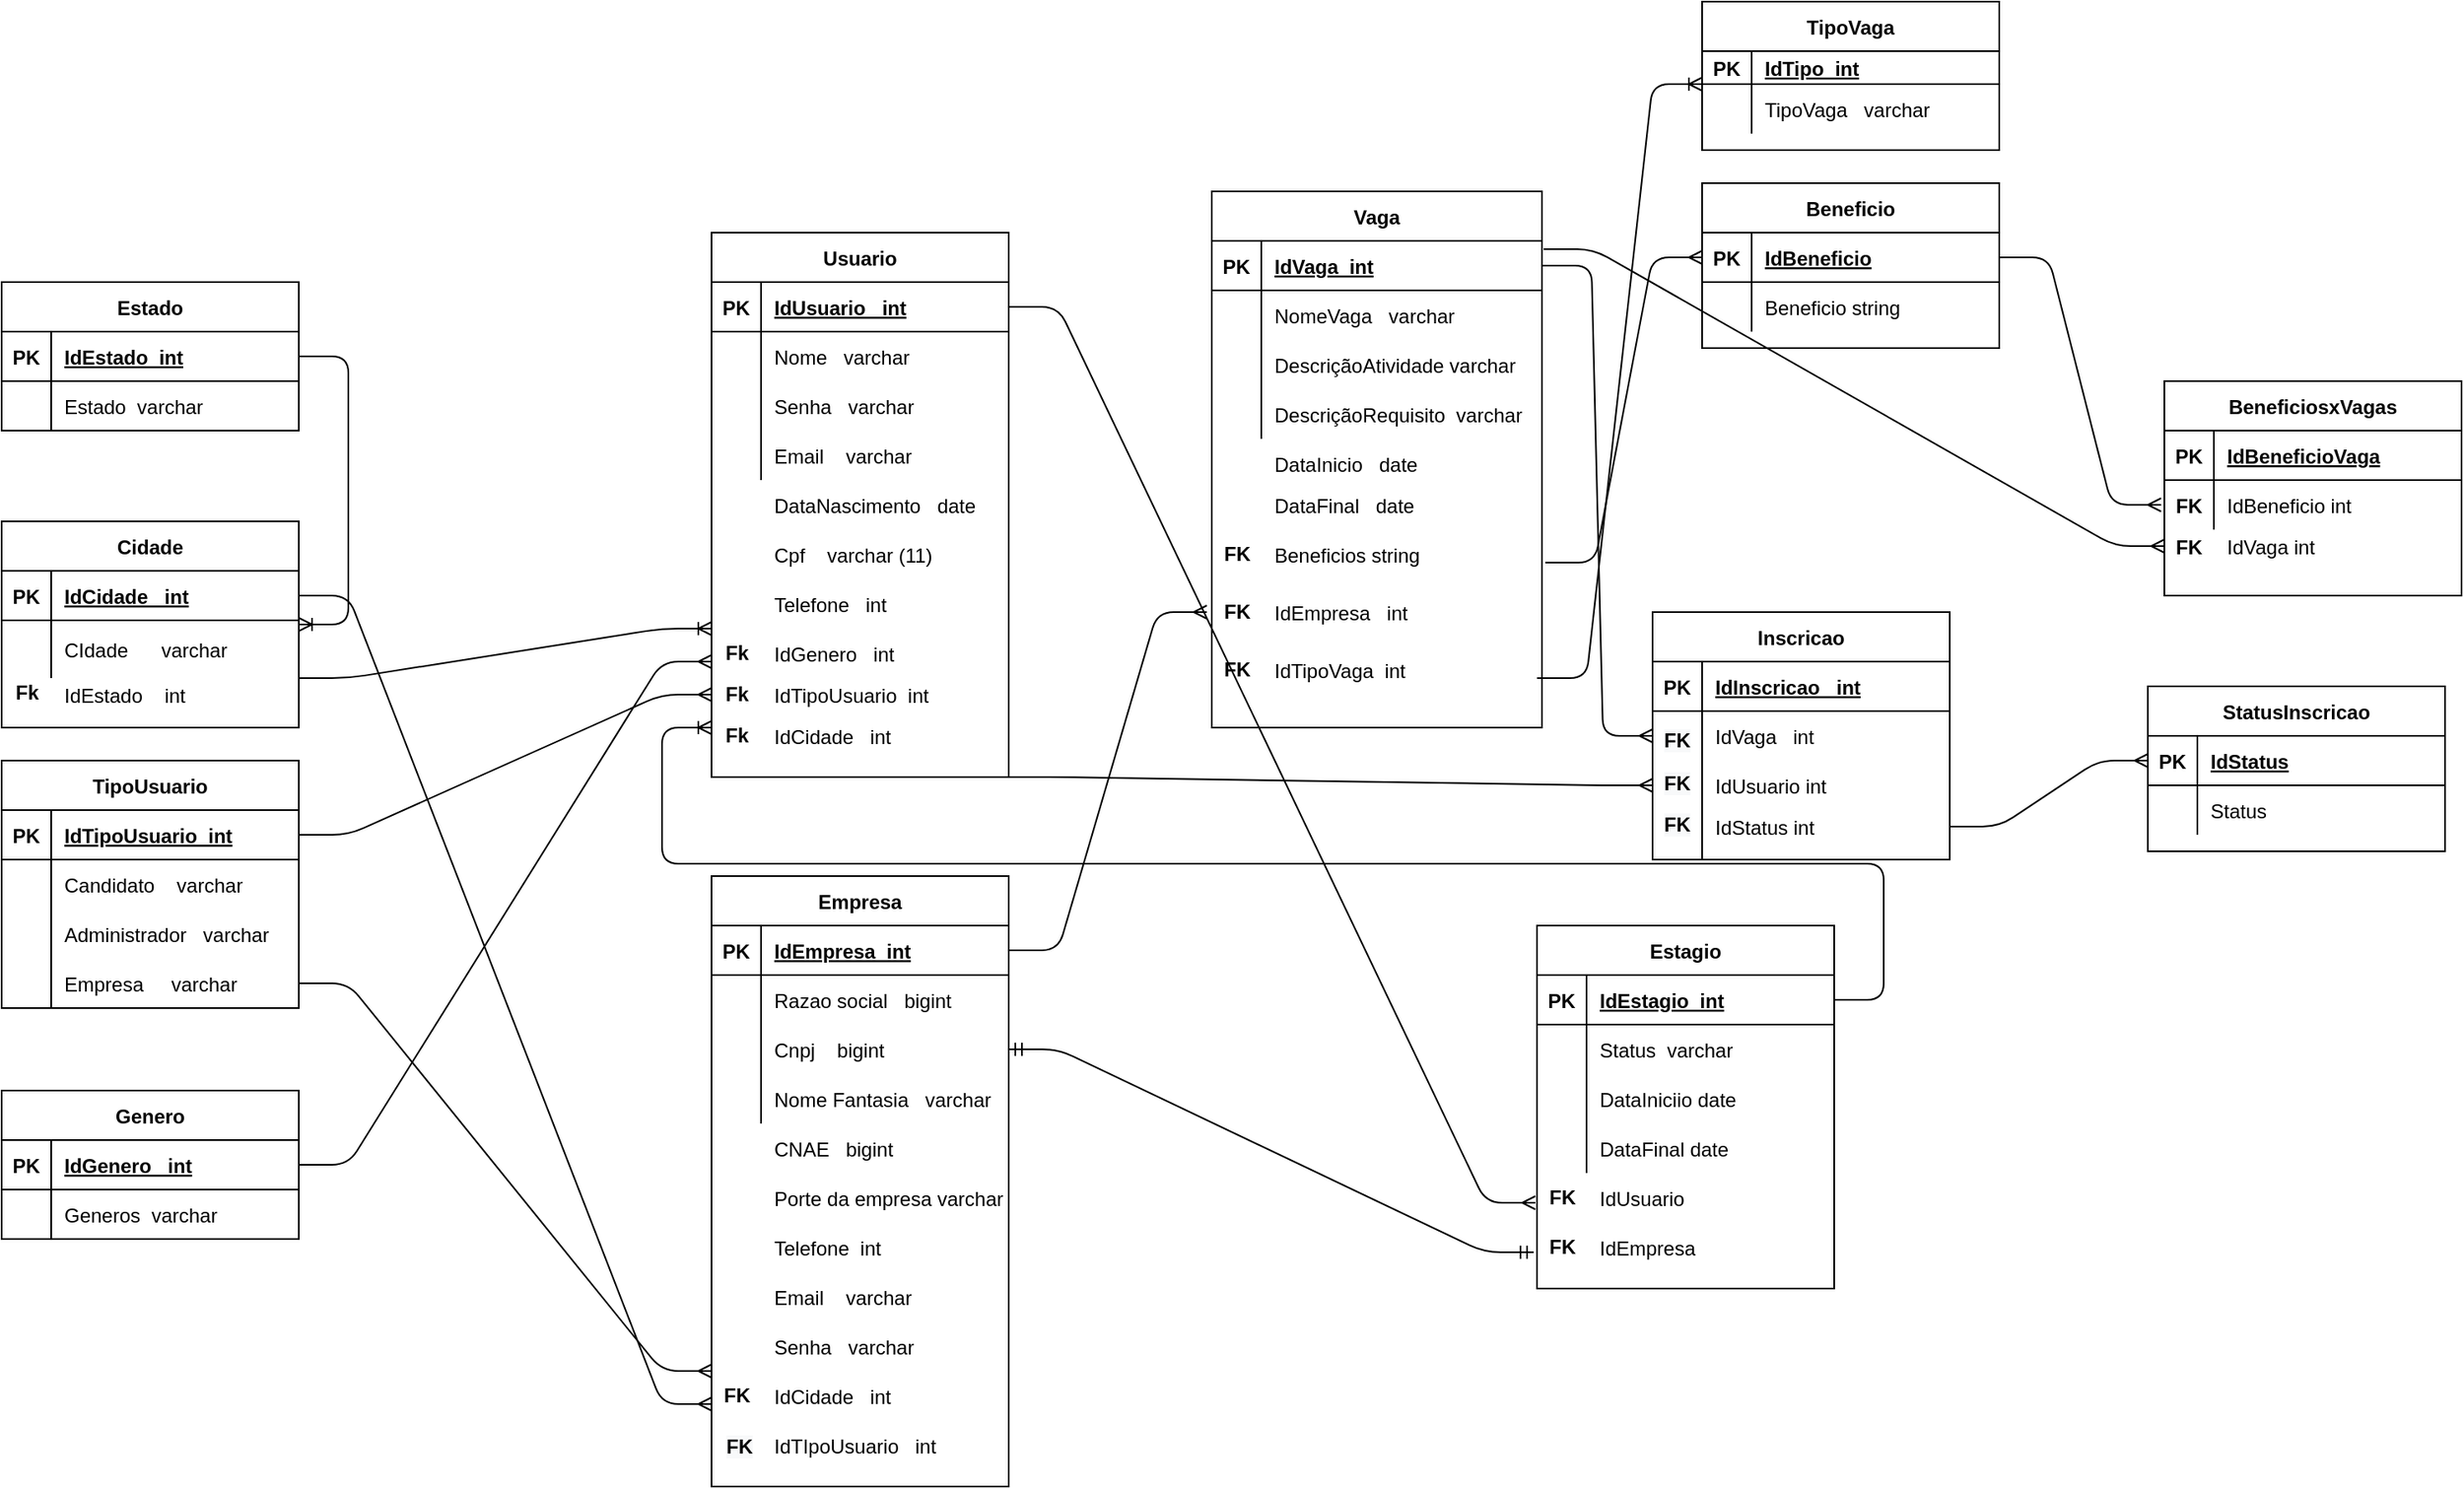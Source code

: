 <mxfile version="13.6.6" type="device" pages="2"><diagram id="dmjveHwz2CI1OM7eqB2B" name="Page-1"><mxGraphModel dx="2067" dy="1858" grid="1" gridSize="10" guides="1" tooltips="1" connect="1" arrows="1" fold="1" page="1" pageScale="1" pageWidth="827" pageHeight="1169" math="0" shadow="0"><root><mxCell id="0"/><mxCell id="1" parent="0"/><mxCell id="HaD-ITWLicAsEPpwxjeV-14" value="DataNascimento   date" style="shape=partialRectangle;connectable=0;fillColor=none;top=0;left=0;bottom=0;right=0;align=left;spacingLeft=6;overflow=hidden;" parent="1" vertex="1"><mxGeometry x="40" y="150" width="150" height="30" as="geometry"/></mxCell><mxCell id="HaD-ITWLicAsEPpwxjeV-15" value="Cpf    varchar (11)" style="shape=partialRectangle;connectable=0;fillColor=none;top=0;left=0;bottom=0;right=0;align=left;spacingLeft=6;overflow=hidden;" parent="1" vertex="1"><mxGeometry x="40" y="180" width="150" height="30" as="geometry"/></mxCell><mxCell id="HaD-ITWLicAsEPpwxjeV-16" value="Telefone   int" style="shape=partialRectangle;connectable=0;fillColor=none;top=0;left=0;bottom=0;right=0;align=left;spacingLeft=6;overflow=hidden;" parent="1" vertex="1"><mxGeometry x="40" y="210" width="150" height="30" as="geometry"/></mxCell><mxCell id="HaD-ITWLicAsEPpwxjeV-17" value="TipoUsuario" style="shape=table;startSize=30;container=1;collapsible=1;childLayout=tableLayout;fixedRows=1;rowLines=0;fontStyle=1;align=center;resizeLast=1;" parent="1" vertex="1"><mxGeometry x="-420" y="320" width="180" height="150" as="geometry"/></mxCell><mxCell id="HaD-ITWLicAsEPpwxjeV-18" value="" style="shape=partialRectangle;collapsible=0;dropTarget=0;pointerEvents=0;fillColor=none;top=0;left=0;bottom=1;right=0;points=[[0,0.5],[1,0.5]];portConstraint=eastwest;" parent="HaD-ITWLicAsEPpwxjeV-17" vertex="1"><mxGeometry y="30" width="180" height="30" as="geometry"/></mxCell><mxCell id="HaD-ITWLicAsEPpwxjeV-19" value="PK" style="shape=partialRectangle;connectable=0;fillColor=none;top=0;left=0;bottom=0;right=0;fontStyle=1;overflow=hidden;" parent="HaD-ITWLicAsEPpwxjeV-18" vertex="1"><mxGeometry width="30" height="30" as="geometry"/></mxCell><mxCell id="HaD-ITWLicAsEPpwxjeV-20" value="IdTipoUsuario  int" style="shape=partialRectangle;connectable=0;fillColor=none;top=0;left=0;bottom=0;right=0;align=left;spacingLeft=6;fontStyle=5;overflow=hidden;" parent="HaD-ITWLicAsEPpwxjeV-18" vertex="1"><mxGeometry x="30" width="150" height="30" as="geometry"/></mxCell><mxCell id="HaD-ITWLicAsEPpwxjeV-21" value="" style="shape=partialRectangle;collapsible=0;dropTarget=0;pointerEvents=0;fillColor=none;top=0;left=0;bottom=0;right=0;points=[[0,0.5],[1,0.5]];portConstraint=eastwest;" parent="HaD-ITWLicAsEPpwxjeV-17" vertex="1"><mxGeometry y="60" width="180" height="30" as="geometry"/></mxCell><mxCell id="HaD-ITWLicAsEPpwxjeV-22" value="" style="shape=partialRectangle;connectable=0;fillColor=none;top=0;left=0;bottom=0;right=0;editable=1;overflow=hidden;" parent="HaD-ITWLicAsEPpwxjeV-21" vertex="1"><mxGeometry width="30" height="30" as="geometry"/></mxCell><mxCell id="HaD-ITWLicAsEPpwxjeV-23" value="Candidato    varchar" style="shape=partialRectangle;connectable=0;fillColor=none;top=0;left=0;bottom=0;right=0;align=left;spacingLeft=6;overflow=hidden;" parent="HaD-ITWLicAsEPpwxjeV-21" vertex="1"><mxGeometry x="30" width="150" height="30" as="geometry"/></mxCell><mxCell id="k4F1SjrYrJD6tbgNjMsj-32" value="" style="shape=partialRectangle;collapsible=0;dropTarget=0;pointerEvents=0;fillColor=none;top=0;left=0;bottom=0;right=0;points=[[0,0.5],[1,0.5]];portConstraint=eastwest;" parent="HaD-ITWLicAsEPpwxjeV-17" vertex="1"><mxGeometry y="90" width="180" height="30" as="geometry"/></mxCell><mxCell id="k4F1SjrYrJD6tbgNjMsj-33" value="" style="shape=partialRectangle;connectable=0;fillColor=none;top=0;left=0;bottom=0;right=0;editable=1;overflow=hidden;" parent="k4F1SjrYrJD6tbgNjMsj-32" vertex="1"><mxGeometry width="30" height="30" as="geometry"/></mxCell><mxCell id="k4F1SjrYrJD6tbgNjMsj-34" value="Administrador   varchar" style="shape=partialRectangle;connectable=0;fillColor=none;top=0;left=0;bottom=0;right=0;align=left;spacingLeft=6;overflow=hidden;" parent="k4F1SjrYrJD6tbgNjMsj-32" vertex="1"><mxGeometry x="30" width="150" height="30" as="geometry"/></mxCell><mxCell id="k4F1SjrYrJD6tbgNjMsj-40" value="" style="shape=partialRectangle;collapsible=0;dropTarget=0;pointerEvents=0;fillColor=none;top=0;left=0;bottom=0;right=0;points=[[0,0.5],[1,0.5]];portConstraint=eastwest;" parent="HaD-ITWLicAsEPpwxjeV-17" vertex="1"><mxGeometry y="120" width="180" height="30" as="geometry"/></mxCell><mxCell id="k4F1SjrYrJD6tbgNjMsj-41" value="" style="shape=partialRectangle;connectable=0;fillColor=none;top=0;left=0;bottom=0;right=0;editable=1;overflow=hidden;" parent="k4F1SjrYrJD6tbgNjMsj-40" vertex="1"><mxGeometry width="30" height="30" as="geometry"/></mxCell><mxCell id="k4F1SjrYrJD6tbgNjMsj-42" value="Empresa     varchar" style="shape=partialRectangle;connectable=0;fillColor=none;top=0;left=0;bottom=0;right=0;align=left;spacingLeft=6;overflow=hidden;" parent="k4F1SjrYrJD6tbgNjMsj-40" vertex="1"><mxGeometry x="30" width="150" height="30" as="geometry"/></mxCell><mxCell id="HaD-ITWLicAsEPpwxjeV-43" value="Fk" style="text;html=1;align=center;verticalAlign=middle;resizable=0;points=[];autosize=1;fontStyle=1" parent="1" vertex="1"><mxGeometry x="10" y="245" width="30" height="20" as="geometry"/></mxCell><mxCell id="HaD-ITWLicAsEPpwxjeV-45" value="IdGenero   int " style="shape=partialRectangle;connectable=0;fillColor=none;top=0;left=0;bottom=0;right=0;align=left;spacingLeft=6;overflow=hidden;" parent="1" vertex="1"><mxGeometry x="40" y="240" width="150" height="30" as="geometry"/></mxCell><mxCell id="HaD-ITWLicAsEPpwxjeV-46" value="Fk" style="text;html=1;align=center;verticalAlign=middle;resizable=0;points=[];autosize=1;fontStyle=1" parent="1" vertex="1"><mxGeometry x="10" y="270" width="30" height="20" as="geometry"/></mxCell><mxCell id="HaD-ITWLicAsEPpwxjeV-47" value="IdTipoUsuario  int" style="shape=partialRectangle;connectable=0;fillColor=none;top=0;left=0;bottom=0;right=0;align=left;spacingLeft=6;overflow=hidden;" parent="1" vertex="1"><mxGeometry x="40" y="265" width="150" height="30" as="geometry"/></mxCell><mxCell id="HaD-ITWLicAsEPpwxjeV-56" value="" style="shape=partialRectangle;connectable=0;fillColor=none;top=0;left=0;bottom=0;right=0;align=left;spacingLeft=6;overflow=hidden;" parent="1" vertex="1"><mxGeometry x="-383" y="160" width="150" height="30" as="geometry"/></mxCell><mxCell id="HaD-ITWLicAsEPpwxjeV-57" value="" style="shape=partialRectangle;connectable=0;fillColor=none;top=0;left=0;bottom=0;right=0;align=left;spacingLeft=6;overflow=hidden;" parent="1" vertex="1"><mxGeometry x="-383" y="190" width="150" height="30" as="geometry"/></mxCell><mxCell id="HaD-ITWLicAsEPpwxjeV-58" value="" style="shape=partialRectangle;connectable=0;fillColor=none;top=0;left=0;bottom=0;right=0;align=left;spacingLeft=6;overflow=hidden;" parent="1" vertex="1"><mxGeometry x="-383" y="220" width="150" height="30" as="geometry"/></mxCell><mxCell id="HaD-ITWLicAsEPpwxjeV-59" value="" style="shape=partialRectangle;connectable=0;fillColor=none;top=0;left=0;bottom=0;right=0;align=left;spacingLeft=6;overflow=hidden;" parent="1" vertex="1"><mxGeometry x="-383" y="250" width="150" height="30" as="geometry"/></mxCell><mxCell id="HaD-ITWLicAsEPpwxjeV-60" value="Fk" style="text;html=1;align=center;verticalAlign=middle;resizable=0;points=[];autosize=1;fontStyle=1" parent="1" vertex="1"><mxGeometry x="10" y="295" width="30" height="20" as="geometry"/></mxCell><mxCell id="HaD-ITWLicAsEPpwxjeV-61" value="IdCidade   int" style="shape=partialRectangle;connectable=0;fillColor=none;top=0;left=0;bottom=0;right=0;align=left;spacingLeft=6;overflow=hidden;" parent="1" vertex="1"><mxGeometry x="40" y="290" width="150" height="30" as="geometry"/></mxCell><mxCell id="HaD-ITWLicAsEPpwxjeV-80" value="CNAE   bigint" style="shape=partialRectangle;connectable=0;fillColor=none;top=0;left=0;bottom=0;right=0;align=left;spacingLeft=6;overflow=hidden;" parent="1" vertex="1"><mxGeometry x="40" y="540" width="150" height="30" as="geometry"/></mxCell><mxCell id="HaD-ITWLicAsEPpwxjeV-81" value="Porte da empresa varchar" style="shape=partialRectangle;connectable=0;fillColor=none;top=0;left=0;bottom=0;right=0;align=left;spacingLeft=6;overflow=hidden;" parent="1" vertex="1"><mxGeometry x="40" y="570" width="150" height="30" as="geometry"/></mxCell><mxCell id="HaD-ITWLicAsEPpwxjeV-82" value="Telefone  int" style="shape=partialRectangle;connectable=0;fillColor=none;top=0;left=0;bottom=0;right=0;align=left;spacingLeft=6;overflow=hidden;" parent="1" vertex="1"><mxGeometry x="40" y="600" width="150" height="30" as="geometry"/></mxCell><mxCell id="HaD-ITWLicAsEPpwxjeV-83" value="Email    varchar" style="shape=partialRectangle;connectable=0;fillColor=none;top=0;left=0;bottom=0;right=0;align=left;spacingLeft=6;overflow=hidden;" parent="1" vertex="1"><mxGeometry x="40" y="630" width="150" height="30" as="geometry"/></mxCell><mxCell id="HaD-ITWLicAsEPpwxjeV-84" value="Senha   varchar" style="shape=partialRectangle;connectable=0;fillColor=none;top=0;left=0;bottom=0;right=0;align=left;spacingLeft=6;overflow=hidden;" parent="1" vertex="1"><mxGeometry x="40" y="660" width="150" height="30" as="geometry"/></mxCell><mxCell id="HaD-ITWLicAsEPpwxjeV-85" value="IdCidade   int" style="shape=partialRectangle;connectable=0;fillColor=none;top=0;left=0;bottom=0;right=0;align=left;spacingLeft=6;overflow=hidden;" parent="1" vertex="1"><mxGeometry x="40" y="690" width="150" height="30" as="geometry"/></mxCell><mxCell id="HaD-ITWLicAsEPpwxjeV-87" value="&lt;b&gt;FK&lt;/b&gt;" style="text;html=1;align=center;verticalAlign=middle;resizable=0;points=[];autosize=1;" parent="1" vertex="1"><mxGeometry x="10" y="695" width="30" height="20" as="geometry"/></mxCell><mxCell id="HaD-ITWLicAsEPpwxjeV-101" value="DataInicio   date" style="shape=partialRectangle;connectable=0;fillColor=none;top=0;left=0;bottom=0;right=0;align=left;spacingLeft=6;overflow=hidden;" parent="1" vertex="1"><mxGeometry x="343" y="125" width="150" height="30" as="geometry"/></mxCell><mxCell id="HaD-ITWLicAsEPpwxjeV-102" value="DataFinal   date" style="shape=partialRectangle;connectable=0;fillColor=none;top=0;left=0;bottom=0;right=0;align=left;spacingLeft=6;overflow=hidden;" parent="1" vertex="1"><mxGeometry x="343" y="150" width="150" height="30" as="geometry"/></mxCell><mxCell id="HaD-ITWLicAsEPpwxjeV-103" value="&lt;b&gt;FK&lt;/b&gt;" style="text;html=1;align=center;verticalAlign=middle;resizable=0;points=[];autosize=1;" parent="1" vertex="1"><mxGeometry x="313" y="220" width="30" height="20" as="geometry"/></mxCell><mxCell id="HaD-ITWLicAsEPpwxjeV-104" value="IdEmpresa   int" style="shape=partialRectangle;connectable=0;fillColor=none;top=0;left=0;bottom=0;right=0;align=left;spacingLeft=6;overflow=hidden;" parent="1" vertex="1"><mxGeometry x="343" y="215" width="150" height="30" as="geometry"/></mxCell><mxCell id="HaD-ITWLicAsEPpwxjeV-1" value="Usuario" style="shape=table;startSize=30;container=1;collapsible=1;childLayout=tableLayout;fixedRows=1;rowLines=0;fontStyle=1;align=center;resizeLast=1;" parent="1" vertex="1"><mxGeometry x="10" width="180" height="330" as="geometry"/></mxCell><mxCell id="HaD-ITWLicAsEPpwxjeV-2" value="" style="shape=partialRectangle;collapsible=0;dropTarget=0;pointerEvents=0;fillColor=none;top=0;left=0;bottom=1;right=0;points=[[0,0.5],[1,0.5]];portConstraint=eastwest;" parent="HaD-ITWLicAsEPpwxjeV-1" vertex="1"><mxGeometry y="30" width="180" height="30" as="geometry"/></mxCell><mxCell id="HaD-ITWLicAsEPpwxjeV-3" value="PK" style="shape=partialRectangle;connectable=0;fillColor=none;top=0;left=0;bottom=0;right=0;fontStyle=1;overflow=hidden;" parent="HaD-ITWLicAsEPpwxjeV-2" vertex="1"><mxGeometry width="30" height="30" as="geometry"/></mxCell><mxCell id="HaD-ITWLicAsEPpwxjeV-4" value="IdUsuario   int" style="shape=partialRectangle;connectable=0;fillColor=none;top=0;left=0;bottom=0;right=0;align=left;spacingLeft=6;fontStyle=5;overflow=hidden;" parent="HaD-ITWLicAsEPpwxjeV-2" vertex="1"><mxGeometry x="30" width="150" height="30" as="geometry"/></mxCell><mxCell id="HaD-ITWLicAsEPpwxjeV-5" value="" style="shape=partialRectangle;collapsible=0;dropTarget=0;pointerEvents=0;fillColor=none;top=0;left=0;bottom=0;right=0;points=[[0,0.5],[1,0.5]];portConstraint=eastwest;" parent="HaD-ITWLicAsEPpwxjeV-1" vertex="1"><mxGeometry y="60" width="180" height="30" as="geometry"/></mxCell><mxCell id="HaD-ITWLicAsEPpwxjeV-6" value="" style="shape=partialRectangle;connectable=0;fillColor=none;top=0;left=0;bottom=0;right=0;editable=1;overflow=hidden;" parent="HaD-ITWLicAsEPpwxjeV-5" vertex="1"><mxGeometry width="30" height="30" as="geometry"/></mxCell><mxCell id="HaD-ITWLicAsEPpwxjeV-7" value="Nome   varchar" style="shape=partialRectangle;connectable=0;fillColor=none;top=0;left=0;bottom=0;right=0;align=left;spacingLeft=6;overflow=hidden;" parent="HaD-ITWLicAsEPpwxjeV-5" vertex="1"><mxGeometry x="30" width="150" height="30" as="geometry"/></mxCell><mxCell id="HaD-ITWLicAsEPpwxjeV-8" value="" style="shape=partialRectangle;collapsible=0;dropTarget=0;pointerEvents=0;fillColor=none;top=0;left=0;bottom=0;right=0;points=[[0,0.5],[1,0.5]];portConstraint=eastwest;" parent="HaD-ITWLicAsEPpwxjeV-1" vertex="1"><mxGeometry y="90" width="180" height="30" as="geometry"/></mxCell><mxCell id="HaD-ITWLicAsEPpwxjeV-9" value="" style="shape=partialRectangle;connectable=0;fillColor=none;top=0;left=0;bottom=0;right=0;editable=1;overflow=hidden;" parent="HaD-ITWLicAsEPpwxjeV-8" vertex="1"><mxGeometry width="30" height="30" as="geometry"/></mxCell><mxCell id="HaD-ITWLicAsEPpwxjeV-10" value="Senha   varchar" style="shape=partialRectangle;connectable=0;fillColor=none;top=0;left=0;bottom=0;right=0;align=left;spacingLeft=6;overflow=hidden;" parent="HaD-ITWLicAsEPpwxjeV-8" vertex="1"><mxGeometry x="30" width="150" height="30" as="geometry"/></mxCell><mxCell id="HaD-ITWLicAsEPpwxjeV-11" value="" style="shape=partialRectangle;collapsible=0;dropTarget=0;pointerEvents=0;fillColor=none;top=0;left=0;bottom=0;right=0;points=[[0,0.5],[1,0.5]];portConstraint=eastwest;" parent="HaD-ITWLicAsEPpwxjeV-1" vertex="1"><mxGeometry y="120" width="180" height="30" as="geometry"/></mxCell><mxCell id="HaD-ITWLicAsEPpwxjeV-12" value="" style="shape=partialRectangle;connectable=0;fillColor=none;top=0;left=0;bottom=0;right=0;editable=1;overflow=hidden;" parent="HaD-ITWLicAsEPpwxjeV-11" vertex="1"><mxGeometry width="30" height="30" as="geometry"/></mxCell><mxCell id="HaD-ITWLicAsEPpwxjeV-13" value="Email    varchar" style="shape=partialRectangle;connectable=0;fillColor=none;top=0;left=0;bottom=0;right=0;align=left;spacingLeft=6;overflow=hidden;" parent="HaD-ITWLicAsEPpwxjeV-11" vertex="1"><mxGeometry x="30" width="150" height="30" as="geometry"/></mxCell><mxCell id="HaD-ITWLicAsEPpwxjeV-67" value="Empresa" style="shape=table;startSize=30;container=1;collapsible=1;childLayout=tableLayout;fixedRows=1;rowLines=0;fontStyle=1;align=center;resizeLast=1;" parent="1" vertex="1"><mxGeometry x="10" y="390" width="180" height="370" as="geometry"/></mxCell><mxCell id="HaD-ITWLicAsEPpwxjeV-68" value="" style="shape=partialRectangle;collapsible=0;dropTarget=0;pointerEvents=0;fillColor=none;top=0;left=0;bottom=1;right=0;points=[[0,0.5],[1,0.5]];portConstraint=eastwest;" parent="HaD-ITWLicAsEPpwxjeV-67" vertex="1"><mxGeometry y="30" width="180" height="30" as="geometry"/></mxCell><mxCell id="HaD-ITWLicAsEPpwxjeV-69" value="PK" style="shape=partialRectangle;connectable=0;fillColor=none;top=0;left=0;bottom=0;right=0;fontStyle=1;overflow=hidden;" parent="HaD-ITWLicAsEPpwxjeV-68" vertex="1"><mxGeometry width="30" height="30" as="geometry"/></mxCell><mxCell id="HaD-ITWLicAsEPpwxjeV-70" value="IdEmpresa  int" style="shape=partialRectangle;connectable=0;fillColor=none;top=0;left=0;bottom=0;right=0;align=left;spacingLeft=6;fontStyle=5;overflow=hidden;" parent="HaD-ITWLicAsEPpwxjeV-68" vertex="1"><mxGeometry x="30" width="150" height="30" as="geometry"/></mxCell><mxCell id="HaD-ITWLicAsEPpwxjeV-71" value="" style="shape=partialRectangle;collapsible=0;dropTarget=0;pointerEvents=0;fillColor=none;top=0;left=0;bottom=0;right=0;points=[[0,0.5],[1,0.5]];portConstraint=eastwest;" parent="HaD-ITWLicAsEPpwxjeV-67" vertex="1"><mxGeometry y="60" width="180" height="30" as="geometry"/></mxCell><mxCell id="HaD-ITWLicAsEPpwxjeV-72" value="" style="shape=partialRectangle;connectable=0;fillColor=none;top=0;left=0;bottom=0;right=0;editable=1;overflow=hidden;" parent="HaD-ITWLicAsEPpwxjeV-71" vertex="1"><mxGeometry width="30" height="30" as="geometry"/></mxCell><mxCell id="HaD-ITWLicAsEPpwxjeV-73" value="Razao social   bigint" style="shape=partialRectangle;connectable=0;fillColor=none;top=0;left=0;bottom=0;right=0;align=left;spacingLeft=6;overflow=hidden;" parent="HaD-ITWLicAsEPpwxjeV-71" vertex="1"><mxGeometry x="30" width="150" height="30" as="geometry"/></mxCell><mxCell id="HaD-ITWLicAsEPpwxjeV-74" value="" style="shape=partialRectangle;collapsible=0;dropTarget=0;pointerEvents=0;fillColor=none;top=0;left=0;bottom=0;right=0;points=[[0,0.5],[1,0.5]];portConstraint=eastwest;" parent="HaD-ITWLicAsEPpwxjeV-67" vertex="1"><mxGeometry y="90" width="180" height="30" as="geometry"/></mxCell><mxCell id="HaD-ITWLicAsEPpwxjeV-75" value="" style="shape=partialRectangle;connectable=0;fillColor=none;top=0;left=0;bottom=0;right=0;editable=1;overflow=hidden;" parent="HaD-ITWLicAsEPpwxjeV-74" vertex="1"><mxGeometry width="30" height="30" as="geometry"/></mxCell><mxCell id="HaD-ITWLicAsEPpwxjeV-76" value="Cnpj    bigint" style="shape=partialRectangle;connectable=0;fillColor=none;top=0;left=0;bottom=0;right=0;align=left;spacingLeft=6;overflow=hidden;" parent="HaD-ITWLicAsEPpwxjeV-74" vertex="1"><mxGeometry x="30" width="150" height="30" as="geometry"/></mxCell><mxCell id="HaD-ITWLicAsEPpwxjeV-77" value="" style="shape=partialRectangle;collapsible=0;dropTarget=0;pointerEvents=0;fillColor=none;top=0;left=0;bottom=0;right=0;points=[[0,0.5],[1,0.5]];portConstraint=eastwest;" parent="HaD-ITWLicAsEPpwxjeV-67" vertex="1"><mxGeometry y="120" width="180" height="30" as="geometry"/></mxCell><mxCell id="HaD-ITWLicAsEPpwxjeV-78" value="" style="shape=partialRectangle;connectable=0;fillColor=none;top=0;left=0;bottom=0;right=0;editable=1;overflow=hidden;" parent="HaD-ITWLicAsEPpwxjeV-77" vertex="1"><mxGeometry width="30" height="30" as="geometry"/></mxCell><mxCell id="HaD-ITWLicAsEPpwxjeV-79" value="Nome Fantasia   varchar" style="shape=partialRectangle;connectable=0;fillColor=none;top=0;left=0;bottom=0;right=0;align=left;spacingLeft=6;overflow=hidden;" parent="HaD-ITWLicAsEPpwxjeV-77" vertex="1"><mxGeometry x="30" width="150" height="30" as="geometry"/></mxCell><mxCell id="HaD-ITWLicAsEPpwxjeV-120" value="Inscricao" style="shape=table;startSize=30;container=1;collapsible=1;childLayout=tableLayout;fixedRows=1;rowLines=0;fontStyle=1;align=center;resizeLast=1;" parent="1" vertex="1"><mxGeometry x="580" y="230" width="180" height="150" as="geometry"/></mxCell><mxCell id="HaD-ITWLicAsEPpwxjeV-121" value="" style="shape=partialRectangle;collapsible=0;dropTarget=0;pointerEvents=0;fillColor=none;top=0;left=0;bottom=1;right=0;points=[[0,0.5],[1,0.5]];portConstraint=eastwest;" parent="HaD-ITWLicAsEPpwxjeV-120" vertex="1"><mxGeometry y="30" width="180" height="30" as="geometry"/></mxCell><mxCell id="HaD-ITWLicAsEPpwxjeV-122" value="PK" style="shape=partialRectangle;connectable=0;fillColor=none;top=0;left=0;bottom=0;right=0;fontStyle=1;overflow=hidden;" parent="HaD-ITWLicAsEPpwxjeV-121" vertex="1"><mxGeometry width="30" height="30" as="geometry"/></mxCell><mxCell id="HaD-ITWLicAsEPpwxjeV-123" value="IdInscricao   int" style="shape=partialRectangle;connectable=0;fillColor=none;top=0;left=0;bottom=0;right=0;align=left;spacingLeft=6;fontStyle=5;overflow=hidden;" parent="HaD-ITWLicAsEPpwxjeV-121" vertex="1"><mxGeometry x="30" width="150" height="30" as="geometry"/></mxCell><mxCell id="HaD-ITWLicAsEPpwxjeV-124" value="" style="shape=partialRectangle;collapsible=0;dropTarget=0;pointerEvents=0;fillColor=none;top=0;left=0;bottom=0;right=0;points=[[0,0.5],[1,0.5]];portConstraint=eastwest;" parent="HaD-ITWLicAsEPpwxjeV-120" vertex="1"><mxGeometry y="60" width="180" height="30" as="geometry"/></mxCell><mxCell id="HaD-ITWLicAsEPpwxjeV-125" value="" style="shape=partialRectangle;connectable=0;fillColor=none;top=0;left=0;bottom=0;right=0;editable=1;overflow=hidden;" parent="HaD-ITWLicAsEPpwxjeV-124" vertex="1"><mxGeometry width="30" height="30" as="geometry"/></mxCell><mxCell id="HaD-ITWLicAsEPpwxjeV-126" value="IdVaga   int" style="shape=partialRectangle;connectable=0;fillColor=none;top=0;left=0;bottom=0;right=0;align=left;spacingLeft=6;overflow=hidden;" parent="HaD-ITWLicAsEPpwxjeV-124" vertex="1"><mxGeometry x="30" width="150" height="30" as="geometry"/></mxCell><mxCell id="HaD-ITWLicAsEPpwxjeV-127" value="" style="shape=partialRectangle;collapsible=0;dropTarget=0;pointerEvents=0;fillColor=none;top=0;left=0;bottom=0;right=0;points=[[0,0.5],[1,0.5]];portConstraint=eastwest;" parent="HaD-ITWLicAsEPpwxjeV-120" vertex="1"><mxGeometry y="90" width="180" height="30" as="geometry"/></mxCell><mxCell id="HaD-ITWLicAsEPpwxjeV-128" value="" style="shape=partialRectangle;connectable=0;fillColor=none;top=0;left=0;bottom=0;right=0;editable=1;overflow=hidden;" parent="HaD-ITWLicAsEPpwxjeV-127" vertex="1"><mxGeometry width="30" height="30" as="geometry"/></mxCell><mxCell id="HaD-ITWLicAsEPpwxjeV-129" value="IdUsuario int" style="shape=partialRectangle;connectable=0;fillColor=none;top=0;left=0;bottom=0;right=0;align=left;spacingLeft=6;overflow=hidden;" parent="HaD-ITWLicAsEPpwxjeV-127" vertex="1"><mxGeometry x="30" width="150" height="30" as="geometry"/></mxCell><mxCell id="HaD-ITWLicAsEPpwxjeV-130" value="" style="shape=partialRectangle;collapsible=0;dropTarget=0;pointerEvents=0;fillColor=none;top=0;left=0;bottom=0;right=0;points=[[0,0.5],[1,0.5]];portConstraint=eastwest;" parent="HaD-ITWLicAsEPpwxjeV-120" vertex="1"><mxGeometry y="120" width="180" height="30" as="geometry"/></mxCell><mxCell id="HaD-ITWLicAsEPpwxjeV-131" value="" style="shape=partialRectangle;connectable=0;fillColor=none;top=0;left=0;bottom=0;right=0;editable=1;overflow=hidden;" parent="HaD-ITWLicAsEPpwxjeV-130" vertex="1"><mxGeometry width="30" height="30" as="geometry"/></mxCell><mxCell id="HaD-ITWLicAsEPpwxjeV-132" value="" style="shape=partialRectangle;connectable=0;fillColor=none;top=0;left=0;bottom=0;right=0;align=left;spacingLeft=6;overflow=hidden;" parent="HaD-ITWLicAsEPpwxjeV-130" vertex="1"><mxGeometry x="30" width="150" height="30" as="geometry"/></mxCell><mxCell id="HaD-ITWLicAsEPpwxjeV-160" value="" style="edgeStyle=entityRelationEdgeStyle;fontSize=12;html=1;endArrow=ERmany;exitX=1;exitY=0.5;exitDx=0;exitDy=0;" parent="1" source="HaD-ITWLicAsEPpwxjeV-18" edge="1"><mxGeometry width="100" height="100" relative="1" as="geometry"><mxPoint x="-60" y="350" as="sourcePoint"/><mxPoint x="10" y="280" as="targetPoint"/></mxGeometry></mxCell><mxCell id="HaD-ITWLicAsEPpwxjeV-161" value="" style="edgeStyle=entityRelationEdgeStyle;fontSize=12;html=1;endArrow=ERmany;exitX=1;exitY=0.5;exitDx=0;exitDy=0;" parent="1" source="HaD-ITWLicAsEPpwxjeV-31" edge="1"><mxGeometry width="100" height="100" relative="1" as="geometry"><mxPoint x="-240" y="520" as="sourcePoint"/><mxPoint x="10" y="260" as="targetPoint"/></mxGeometry></mxCell><mxCell id="HaD-ITWLicAsEPpwxjeV-162" value="" style="edgeStyle=entityRelationEdgeStyle;fontSize=12;html=1;endArrow=ERmany;exitX=1;exitY=0.5;exitDx=0;exitDy=0;" parent="1" source="HaD-ITWLicAsEPpwxjeV-49" edge="1"><mxGeometry width="100" height="100" relative="1" as="geometry"><mxPoint x="-200" y="200" as="sourcePoint"/><mxPoint x="10" y="710" as="targetPoint"/></mxGeometry></mxCell><mxCell id="HaD-ITWLicAsEPpwxjeV-163" value="" style="edgeStyle=entityRelationEdgeStyle;fontSize=12;html=1;endArrow=ERmany;exitX=1;exitY=0.5;exitDx=0;exitDy=0;" parent="1" source="HaD-ITWLicAsEPpwxjeV-68" edge="1"><mxGeometry width="100" height="100" relative="1" as="geometry"><mxPoint x="180" y="360" as="sourcePoint"/><mxPoint x="310" y="230" as="targetPoint"/></mxGeometry></mxCell><mxCell id="HaD-ITWLicAsEPpwxjeV-167" value="&lt;b&gt;FK&lt;/b&gt;" style="text;html=1;align=center;verticalAlign=middle;resizable=0;points=[];autosize=1;" parent="1" vertex="1"><mxGeometry x="313" y="255" width="30" height="20" as="geometry"/></mxCell><mxCell id="HaD-ITWLicAsEPpwxjeV-168" value="IdTipoVaga  int" style="shape=partialRectangle;connectable=0;fillColor=none;top=0;left=0;bottom=0;right=0;align=left;spacingLeft=6;overflow=hidden;" parent="1" vertex="1"><mxGeometry x="343" y="250" width="150" height="30" as="geometry"/></mxCell><mxCell id="HaD-ITWLicAsEPpwxjeV-169" value="" style="edgeStyle=entityRelationEdgeStyle;fontSize=12;html=1;endArrow=ERmany;exitX=1;exitY=0.5;exitDx=0;exitDy=0;entryX=0;entryY=0.5;entryDx=0;entryDy=0;" parent="1" source="HaD-ITWLicAsEPpwxjeV-89" target="HaD-ITWLicAsEPpwxjeV-124" edge="1"><mxGeometry width="100" height="100" relative="1" as="geometry"><mxPoint x="480" y="230" as="sourcePoint"/><mxPoint x="580" y="130" as="targetPoint"/></mxGeometry></mxCell><mxCell id="HaD-ITWLicAsEPpwxjeV-48" value="Cidade" style="shape=table;startSize=30;container=1;collapsible=1;childLayout=tableLayout;fixedRows=1;rowLines=0;fontStyle=1;align=center;resizeLast=1;" parent="1" vertex="1"><mxGeometry x="-420" y="175" width="180" height="125" as="geometry"/></mxCell><mxCell id="HaD-ITWLicAsEPpwxjeV-49" value="" style="shape=partialRectangle;collapsible=0;dropTarget=0;pointerEvents=0;fillColor=none;top=0;left=0;bottom=1;right=0;points=[[0,0.5],[1,0.5]];portConstraint=eastwest;" parent="HaD-ITWLicAsEPpwxjeV-48" vertex="1"><mxGeometry y="30" width="180" height="30" as="geometry"/></mxCell><mxCell id="HaD-ITWLicAsEPpwxjeV-50" value="PK" style="shape=partialRectangle;connectable=0;fillColor=none;top=0;left=0;bottom=0;right=0;fontStyle=1;overflow=hidden;" parent="HaD-ITWLicAsEPpwxjeV-49" vertex="1"><mxGeometry width="30" height="30" as="geometry"/></mxCell><mxCell id="HaD-ITWLicAsEPpwxjeV-51" value="IdCidade   int" style="shape=partialRectangle;connectable=0;fillColor=none;top=0;left=0;bottom=0;right=0;align=left;spacingLeft=6;fontStyle=5;overflow=hidden;" parent="HaD-ITWLicAsEPpwxjeV-49" vertex="1"><mxGeometry x="30" width="150" height="30" as="geometry"/></mxCell><mxCell id="HaD-ITWLicAsEPpwxjeV-52" value="" style="shape=partialRectangle;collapsible=0;dropTarget=0;pointerEvents=0;fillColor=none;top=0;left=0;bottom=0;right=0;points=[[0,0.5],[1,0.5]];portConstraint=eastwest;" parent="HaD-ITWLicAsEPpwxjeV-48" vertex="1"><mxGeometry y="60" width="180" height="35" as="geometry"/></mxCell><mxCell id="HaD-ITWLicAsEPpwxjeV-53" value="" style="shape=partialRectangle;connectable=0;fillColor=none;top=0;left=0;bottom=0;right=0;editable=1;overflow=hidden;" parent="HaD-ITWLicAsEPpwxjeV-52" vertex="1"><mxGeometry width="30" height="35" as="geometry"/></mxCell><mxCell id="HaD-ITWLicAsEPpwxjeV-54" value="CIdade      varchar" style="shape=partialRectangle;connectable=0;fillColor=none;top=0;left=0;bottom=0;right=0;align=left;spacingLeft=6;overflow=hidden;" parent="HaD-ITWLicAsEPpwxjeV-52" vertex="1"><mxGeometry x="30" width="150" height="35" as="geometry"/></mxCell><mxCell id="rX3rTL4vOTGpopi9MMYP-15" value="IdEstado    int" style="shape=partialRectangle;connectable=0;fillColor=none;top=0;left=0;bottom=0;right=0;align=left;spacingLeft=6;overflow=hidden;" parent="1" vertex="1"><mxGeometry x="-390" y="265" width="150" height="30" as="geometry"/></mxCell><mxCell id="rX3rTL4vOTGpopi9MMYP-16" value="&lt;span style=&quot;font-weight: 700&quot;&gt;Fk&lt;/span&gt;" style="text;html=1;align=center;verticalAlign=middle;resizable=0;points=[];autosize=1;" parent="1" vertex="1"><mxGeometry x="-420" y="268.5" width="30" height="20" as="geometry"/></mxCell><mxCell id="rX3rTL4vOTGpopi9MMYP-2" value="Estado" style="shape=table;startSize=30;container=1;collapsible=1;childLayout=tableLayout;fixedRows=1;rowLines=0;fontStyle=1;align=center;resizeLast=1;" parent="1" vertex="1"><mxGeometry x="-420" y="30" width="180" height="90" as="geometry"/></mxCell><mxCell id="rX3rTL4vOTGpopi9MMYP-3" value="" style="shape=partialRectangle;collapsible=0;dropTarget=0;pointerEvents=0;fillColor=none;top=0;left=0;bottom=1;right=0;points=[[0,0.5],[1,0.5]];portConstraint=eastwest;" parent="rX3rTL4vOTGpopi9MMYP-2" vertex="1"><mxGeometry y="30" width="180" height="30" as="geometry"/></mxCell><mxCell id="rX3rTL4vOTGpopi9MMYP-4" value="PK" style="shape=partialRectangle;connectable=0;fillColor=none;top=0;left=0;bottom=0;right=0;fontStyle=1;overflow=hidden;" parent="rX3rTL4vOTGpopi9MMYP-3" vertex="1"><mxGeometry width="30" height="30" as="geometry"/></mxCell><mxCell id="rX3rTL4vOTGpopi9MMYP-5" value="IdEstado  int" style="shape=partialRectangle;connectable=0;fillColor=none;top=0;left=0;bottom=0;right=0;align=left;spacingLeft=6;fontStyle=5;overflow=hidden;" parent="rX3rTL4vOTGpopi9MMYP-3" vertex="1"><mxGeometry x="30" width="150" height="30" as="geometry"/></mxCell><mxCell id="rX3rTL4vOTGpopi9MMYP-6" value="" style="shape=partialRectangle;collapsible=0;dropTarget=0;pointerEvents=0;fillColor=none;top=0;left=0;bottom=0;right=0;points=[[0,0.5],[1,0.5]];portConstraint=eastwest;" parent="rX3rTL4vOTGpopi9MMYP-2" vertex="1"><mxGeometry y="60" width="180" height="30" as="geometry"/></mxCell><mxCell id="rX3rTL4vOTGpopi9MMYP-7" value="" style="shape=partialRectangle;connectable=0;fillColor=none;top=0;left=0;bottom=0;right=0;editable=1;overflow=hidden;" parent="rX3rTL4vOTGpopi9MMYP-6" vertex="1"><mxGeometry width="30" height="30" as="geometry"/></mxCell><mxCell id="rX3rTL4vOTGpopi9MMYP-8" value="Estado  varchar" style="shape=partialRectangle;connectable=0;fillColor=none;top=0;left=0;bottom=0;right=0;align=left;spacingLeft=6;overflow=hidden;" parent="rX3rTL4vOTGpopi9MMYP-6" vertex="1"><mxGeometry x="30" width="150" height="30" as="geometry"/></mxCell><mxCell id="k4F1SjrYrJD6tbgNjMsj-1" value="" style="edgeStyle=entityRelationEdgeStyle;fontSize=12;html=1;endArrow=ERoneToMany;exitX=1;exitY=0.5;exitDx=0;exitDy=0;" parent="1" source="rX3rTL4vOTGpopi9MMYP-3" target="HaD-ITWLicAsEPpwxjeV-48" edge="1"><mxGeometry width="100" height="100" relative="1" as="geometry"><mxPoint x="-240" y="150" as="sourcePoint"/><mxPoint x="-140" y="50" as="targetPoint"/></mxGeometry></mxCell><mxCell id="k4F1SjrYrJD6tbgNjMsj-2" value="" style="edgeStyle=entityRelationEdgeStyle;fontSize=12;html=1;endArrow=ERoneToMany;" parent="1" edge="1"><mxGeometry width="100" height="100" relative="1" as="geometry"><mxPoint x="-240" y="270" as="sourcePoint"/><mxPoint x="10" y="240" as="targetPoint"/></mxGeometry></mxCell><mxCell id="HaD-ITWLicAsEPpwxjeV-133" value="Estagio" style="shape=table;startSize=30;container=1;collapsible=1;childLayout=tableLayout;fixedRows=1;rowLines=0;fontStyle=1;align=center;resizeLast=1;" parent="1" vertex="1"><mxGeometry x="510" y="420" width="180" height="220" as="geometry"/></mxCell><mxCell id="HaD-ITWLicAsEPpwxjeV-134" value="" style="shape=partialRectangle;collapsible=0;dropTarget=0;pointerEvents=0;fillColor=none;top=0;left=0;bottom=1;right=0;points=[[0,0.5],[1,0.5]];portConstraint=eastwest;" parent="HaD-ITWLicAsEPpwxjeV-133" vertex="1"><mxGeometry y="30" width="180" height="30" as="geometry"/></mxCell><mxCell id="HaD-ITWLicAsEPpwxjeV-135" value="PK" style="shape=partialRectangle;connectable=0;fillColor=none;top=0;left=0;bottom=0;right=0;fontStyle=1;overflow=hidden;" parent="HaD-ITWLicAsEPpwxjeV-134" vertex="1"><mxGeometry width="30" height="30" as="geometry"/></mxCell><mxCell id="HaD-ITWLicAsEPpwxjeV-136" value="IdEstagio  int" style="shape=partialRectangle;connectable=0;fillColor=none;top=0;left=0;bottom=0;right=0;align=left;spacingLeft=6;fontStyle=5;overflow=hidden;" parent="HaD-ITWLicAsEPpwxjeV-134" vertex="1"><mxGeometry x="30" width="150" height="30" as="geometry"/></mxCell><mxCell id="HaD-ITWLicAsEPpwxjeV-137" value="" style="shape=partialRectangle;collapsible=0;dropTarget=0;pointerEvents=0;fillColor=none;top=0;left=0;bottom=0;right=0;points=[[0,0.5],[1,0.5]];portConstraint=eastwest;" parent="HaD-ITWLicAsEPpwxjeV-133" vertex="1"><mxGeometry y="60" width="180" height="30" as="geometry"/></mxCell><mxCell id="HaD-ITWLicAsEPpwxjeV-138" value="" style="shape=partialRectangle;connectable=0;fillColor=none;top=0;left=0;bottom=0;right=0;editable=1;overflow=hidden;" parent="HaD-ITWLicAsEPpwxjeV-137" vertex="1"><mxGeometry width="30" height="30" as="geometry"/></mxCell><mxCell id="HaD-ITWLicAsEPpwxjeV-139" value="Status  varchar" style="shape=partialRectangle;connectable=0;fillColor=none;top=0;left=0;bottom=0;right=0;align=left;spacingLeft=6;overflow=hidden;" parent="HaD-ITWLicAsEPpwxjeV-137" vertex="1"><mxGeometry x="30" width="150" height="30" as="geometry"/></mxCell><mxCell id="k4F1SjrYrJD6tbgNjMsj-35" value="" style="shape=partialRectangle;collapsible=0;dropTarget=0;pointerEvents=0;fillColor=none;top=0;left=0;bottom=0;right=0;points=[[0,0.5],[1,0.5]];portConstraint=eastwest;" parent="HaD-ITWLicAsEPpwxjeV-133" vertex="1"><mxGeometry y="90" width="180" height="30" as="geometry"/></mxCell><mxCell id="k4F1SjrYrJD6tbgNjMsj-36" value="" style="shape=partialRectangle;connectable=0;fillColor=none;top=0;left=0;bottom=0;right=0;editable=1;overflow=hidden;" parent="k4F1SjrYrJD6tbgNjMsj-35" vertex="1"><mxGeometry width="30" height="30" as="geometry"/></mxCell><mxCell id="k4F1SjrYrJD6tbgNjMsj-37" value="DataIniciio date" style="shape=partialRectangle;connectable=0;fillColor=none;top=0;left=0;bottom=0;right=0;align=left;spacingLeft=6;overflow=hidden;" parent="k4F1SjrYrJD6tbgNjMsj-35" vertex="1"><mxGeometry x="30" width="150" height="30" as="geometry"/></mxCell><mxCell id="mIqwYHzYKDUSH96VHW0m-2" value="" style="shape=partialRectangle;collapsible=0;dropTarget=0;pointerEvents=0;fillColor=none;top=0;left=0;bottom=0;right=0;points=[[0,0.5],[1,0.5]];portConstraint=eastwest;" parent="HaD-ITWLicAsEPpwxjeV-133" vertex="1"><mxGeometry y="120" width="180" height="30" as="geometry"/></mxCell><mxCell id="mIqwYHzYKDUSH96VHW0m-3" value="" style="shape=partialRectangle;connectable=0;fillColor=none;top=0;left=0;bottom=0;right=0;editable=1;overflow=hidden;" parent="mIqwYHzYKDUSH96VHW0m-2" vertex="1"><mxGeometry width="30" height="30" as="geometry"/></mxCell><mxCell id="mIqwYHzYKDUSH96VHW0m-4" value="DataFinal date" style="shape=partialRectangle;connectable=0;fillColor=none;top=0;left=0;bottom=0;right=0;align=left;spacingLeft=6;overflow=hidden;" parent="mIqwYHzYKDUSH96VHW0m-2" vertex="1"><mxGeometry x="30" width="150" height="30" as="geometry"/></mxCell><mxCell id="HaD-ITWLicAsEPpwxjeV-30" value="Genero" style="shape=table;startSize=30;container=1;collapsible=1;childLayout=tableLayout;fixedRows=1;rowLines=0;fontStyle=1;align=center;resizeLast=1;" parent="1" vertex="1"><mxGeometry x="-420" y="520" width="180" height="90" as="geometry"/></mxCell><mxCell id="HaD-ITWLicAsEPpwxjeV-31" value="" style="shape=partialRectangle;collapsible=0;dropTarget=0;pointerEvents=0;fillColor=none;top=0;left=0;bottom=1;right=0;points=[[0,0.5],[1,0.5]];portConstraint=eastwest;" parent="HaD-ITWLicAsEPpwxjeV-30" vertex="1"><mxGeometry y="30" width="180" height="30" as="geometry"/></mxCell><mxCell id="HaD-ITWLicAsEPpwxjeV-32" value="PK" style="shape=partialRectangle;connectable=0;fillColor=none;top=0;left=0;bottom=0;right=0;fontStyle=1;overflow=hidden;" parent="HaD-ITWLicAsEPpwxjeV-31" vertex="1"><mxGeometry width="30" height="30" as="geometry"/></mxCell><mxCell id="HaD-ITWLicAsEPpwxjeV-33" value="IdGenero   int" style="shape=partialRectangle;connectable=0;fillColor=none;top=0;left=0;bottom=0;right=0;align=left;spacingLeft=6;fontStyle=5;overflow=hidden;" parent="HaD-ITWLicAsEPpwxjeV-31" vertex="1"><mxGeometry x="30" width="150" height="30" as="geometry"/></mxCell><mxCell id="HaD-ITWLicAsEPpwxjeV-34" value="" style="shape=partialRectangle;collapsible=0;dropTarget=0;pointerEvents=0;fillColor=none;top=0;left=0;bottom=0;right=0;points=[[0,0.5],[1,0.5]];portConstraint=eastwest;" parent="HaD-ITWLicAsEPpwxjeV-30" vertex="1"><mxGeometry y="60" width="180" height="30" as="geometry"/></mxCell><mxCell id="HaD-ITWLicAsEPpwxjeV-35" value="" style="shape=partialRectangle;connectable=0;fillColor=none;top=0;left=0;bottom=0;right=0;editable=1;overflow=hidden;" parent="HaD-ITWLicAsEPpwxjeV-34" vertex="1"><mxGeometry width="30" height="30" as="geometry"/></mxCell><mxCell id="HaD-ITWLicAsEPpwxjeV-36" value="Generos  varchar" style="shape=partialRectangle;connectable=0;fillColor=none;top=0;left=0;bottom=0;right=0;align=left;spacingLeft=6;overflow=hidden;" parent="HaD-ITWLicAsEPpwxjeV-34" vertex="1"><mxGeometry x="30" width="150" height="30" as="geometry"/></mxCell><mxCell id="k4F1SjrYrJD6tbgNjMsj-44" value="" style="edgeStyle=entityRelationEdgeStyle;fontSize=12;html=1;endArrow=ERmany;exitX=1;exitY=0.5;exitDx=0;exitDy=0;" parent="1" source="k4F1SjrYrJD6tbgNjMsj-40" edge="1"><mxGeometry width="100" height="100" relative="1" as="geometry"><mxPoint x="-220" y="455" as="sourcePoint"/><mxPoint x="10" y="690" as="targetPoint"/></mxGeometry></mxCell><mxCell id="k4F1SjrYrJD6tbgNjMsj-45" value="IdTIpoUsuario   int" style="shape=partialRectangle;connectable=0;fillColor=none;top=0;left=0;bottom=0;right=0;align=left;spacingLeft=6;overflow=hidden;" parent="1" vertex="1"><mxGeometry x="40" y="720" width="150" height="30" as="geometry"/></mxCell><mxCell id="k4F1SjrYrJD6tbgNjMsj-46" value="&lt;b style=&quot;color: rgb(0, 0, 0); font-family: helvetica; font-size: 12px; font-style: normal; letter-spacing: normal; text-align: center; text-indent: 0px; text-transform: none; word-spacing: 0px; background-color: rgb(248, 249, 250);&quot;&gt;FK&lt;/b&gt;" style="text;whiteSpace=wrap;html=1;" parent="1" vertex="1"><mxGeometry x="17" y="722" width="20" height="30" as="geometry"/></mxCell><mxCell id="k4F1SjrYrJD6tbgNjMsj-47" value="" style="edgeStyle=entityRelationEdgeStyle;fontSize=12;html=1;endArrow=ERoneToMany;entryX=0;entryY=0;entryDx=0;entryDy=0;entryPerimeter=0;" parent="1" target="HaD-ITWLicAsEPpwxjeV-150" edge="1"><mxGeometry width="100" height="100" relative="1" as="geometry"><mxPoint x="510" y="270" as="sourcePoint"/><mxPoint x="570" y="140" as="targetPoint"/></mxGeometry></mxCell><mxCell id="QIuaIIL-Ku5o-wVFd9cG-1" value="" style="edgeStyle=entityRelationEdgeStyle;fontSize=12;html=1;endArrow=ERmany;exitX=1;exitY=1;exitDx=0;exitDy=0;entryX=0;entryY=0.5;entryDx=0;entryDy=0;" parent="1" source="HaD-ITWLicAsEPpwxjeV-1" target="HaD-ITWLicAsEPpwxjeV-127" edge="1"><mxGeometry width="100" height="100" relative="1" as="geometry"><mxPoint x="460" y="210" as="sourcePoint"/><mxPoint x="560" y="430" as="targetPoint"/></mxGeometry></mxCell><mxCell id="QIuaIIL-Ku5o-wVFd9cG-2" value="&lt;b style=&quot;color: rgb(0, 0, 0); font-family: helvetica; font-size: 12px; font-style: normal; letter-spacing: normal; text-align: center; text-indent: 0px; text-transform: none; word-spacing: 0px; background-color: rgb(248, 249, 250);&quot;&gt;FK&lt;/b&gt;" style="text;whiteSpace=wrap;html=1;" parent="1" vertex="1"><mxGeometry x="585" y="320" width="30" height="30" as="geometry"/></mxCell><mxCell id="QIuaIIL-Ku5o-wVFd9cG-3" value="&lt;b style=&quot;color: rgb(0, 0, 0); font-family: helvetica; font-size: 12px; font-style: normal; letter-spacing: normal; text-align: center; text-indent: 0px; text-transform: none; word-spacing: 0px; background-color: rgb(248, 249, 250);&quot;&gt;FK&lt;/b&gt;" style="text;whiteSpace=wrap;html=1;" parent="1" vertex="1"><mxGeometry x="585" y="294" width="30" height="30" as="geometry"/></mxCell><mxCell id="mIqwYHzYKDUSH96VHW0m-1" value="" style="edgeStyle=entityRelationEdgeStyle;fontSize=12;html=1;endArrow=ERmandOne;startArrow=ERmandOne;entryX=-0.067;entryY=0.65;entryDx=0;entryDy=0;exitX=1;exitY=0.5;exitDx=0;exitDy=0;entryPerimeter=0;" parent="1" source="HaD-ITWLicAsEPpwxjeV-74" target="nqFttXgSEf5_R6JikCum-5" edge="1"><mxGeometry width="100" height="100" relative="1" as="geometry"><mxPoint x="200" y="350" as="sourcePoint"/><mxPoint x="520" y="525" as="targetPoint"/></mxGeometry></mxCell><mxCell id="mIqwYHzYKDUSH96VHW0m-5" value="" style="edgeStyle=entityRelationEdgeStyle;fontSize=12;html=1;endArrow=ERoneToMany;exitX=1;exitY=0.5;exitDx=0;exitDy=0;" parent="1" source="HaD-ITWLicAsEPpwxjeV-134" edge="1"><mxGeometry width="100" height="100" relative="1" as="geometry"><mxPoint x="300" y="470" as="sourcePoint"/><mxPoint x="10" y="300" as="targetPoint"/></mxGeometry></mxCell><mxCell id="nqFttXgSEf5_R6JikCum-2" value="IdUsuario" style="shape=partialRectangle;connectable=0;fillColor=none;top=0;left=0;bottom=0;right=0;align=left;spacingLeft=6;overflow=hidden;" parent="1" vertex="1"><mxGeometry x="540" y="570" width="150" height="30" as="geometry"/></mxCell><mxCell id="nqFttXgSEf5_R6JikCum-3" value="IdEmpresa" style="shape=partialRectangle;connectable=0;fillColor=none;top=0;left=0;bottom=0;right=0;align=left;spacingLeft=6;overflow=hidden;" parent="1" vertex="1"><mxGeometry x="540" y="600" width="150" height="30" as="geometry"/></mxCell><mxCell id="nqFttXgSEf5_R6JikCum-4" value="&lt;b&gt;FK&lt;/b&gt;" style="text;html=1;align=center;verticalAlign=middle;resizable=0;points=[];autosize=1;" parent="1" vertex="1"><mxGeometry x="510" y="575" width="30" height="20" as="geometry"/></mxCell><mxCell id="nqFttXgSEf5_R6JikCum-5" value="&lt;b&gt;FK&lt;/b&gt;" style="text;html=1;align=center;verticalAlign=middle;resizable=0;points=[];autosize=1;" parent="1" vertex="1"><mxGeometry x="510" y="605" width="30" height="20" as="geometry"/></mxCell><mxCell id="nqFttXgSEf5_R6JikCum-6" value="" style="edgeStyle=entityRelationEdgeStyle;fontSize=12;html=1;endArrow=ERmany;exitX=1;exitY=0.5;exitDx=0;exitDy=0;entryX=-0.033;entryY=0.65;entryDx=0;entryDy=0;entryPerimeter=0;" parent="1" source="HaD-ITWLicAsEPpwxjeV-2" target="nqFttXgSEf5_R6JikCum-4" edge="1"><mxGeometry width="100" height="100" relative="1" as="geometry"><mxPoint x="210" y="130" as="sourcePoint"/><mxPoint x="310" y="30" as="targetPoint"/></mxGeometry></mxCell><mxCell id="HaD-ITWLicAsEPpwxjeV-88" value="Vaga" style="shape=table;startSize=30;container=1;collapsible=1;childLayout=tableLayout;fixedRows=1;rowLines=0;fontStyle=1;align=center;resizeLast=1;" parent="1" vertex="1"><mxGeometry x="313" y="-25" width="200" height="325" as="geometry"/></mxCell><mxCell id="HaD-ITWLicAsEPpwxjeV-89" value="" style="shape=partialRectangle;collapsible=0;dropTarget=0;pointerEvents=0;fillColor=none;top=0;left=0;bottom=1;right=0;points=[[0,0.5],[1,0.5]];portConstraint=eastwest;" parent="HaD-ITWLicAsEPpwxjeV-88" vertex="1"><mxGeometry y="30" width="200" height="30" as="geometry"/></mxCell><mxCell id="HaD-ITWLicAsEPpwxjeV-90" value="PK" style="shape=partialRectangle;connectable=0;fillColor=none;top=0;left=0;bottom=0;right=0;fontStyle=1;overflow=hidden;" parent="HaD-ITWLicAsEPpwxjeV-89" vertex="1"><mxGeometry width="30" height="30" as="geometry"/></mxCell><mxCell id="HaD-ITWLicAsEPpwxjeV-91" value="IdVaga  int" style="shape=partialRectangle;connectable=0;fillColor=none;top=0;left=0;bottom=0;right=0;align=left;spacingLeft=6;fontStyle=5;overflow=hidden;" parent="HaD-ITWLicAsEPpwxjeV-89" vertex="1"><mxGeometry x="30" width="170" height="30" as="geometry"/></mxCell><mxCell id="HaD-ITWLicAsEPpwxjeV-92" value="" style="shape=partialRectangle;collapsible=0;dropTarget=0;pointerEvents=0;fillColor=none;top=0;left=0;bottom=0;right=0;points=[[0,0.5],[1,0.5]];portConstraint=eastwest;" parent="HaD-ITWLicAsEPpwxjeV-88" vertex="1"><mxGeometry y="60" width="200" height="30" as="geometry"/></mxCell><mxCell id="HaD-ITWLicAsEPpwxjeV-93" value="" style="shape=partialRectangle;connectable=0;fillColor=none;top=0;left=0;bottom=0;right=0;editable=1;overflow=hidden;" parent="HaD-ITWLicAsEPpwxjeV-92" vertex="1"><mxGeometry width="30" height="30" as="geometry"/></mxCell><mxCell id="HaD-ITWLicAsEPpwxjeV-94" value="NomeVaga   varchar" style="shape=partialRectangle;connectable=0;fillColor=none;top=0;left=0;bottom=0;right=0;align=left;spacingLeft=6;overflow=hidden;" parent="HaD-ITWLicAsEPpwxjeV-92" vertex="1"><mxGeometry x="30" width="170" height="30" as="geometry"/></mxCell><mxCell id="HaD-ITWLicAsEPpwxjeV-95" value="" style="shape=partialRectangle;collapsible=0;dropTarget=0;pointerEvents=0;fillColor=none;top=0;left=0;bottom=0;right=0;points=[[0,0.5],[1,0.5]];portConstraint=eastwest;" parent="HaD-ITWLicAsEPpwxjeV-88" vertex="1"><mxGeometry y="90" width="200" height="30" as="geometry"/></mxCell><mxCell id="HaD-ITWLicAsEPpwxjeV-96" value="" style="shape=partialRectangle;connectable=0;fillColor=none;top=0;left=0;bottom=0;right=0;editable=1;overflow=hidden;" parent="HaD-ITWLicAsEPpwxjeV-95" vertex="1"><mxGeometry width="30" height="30" as="geometry"/></mxCell><mxCell id="HaD-ITWLicAsEPpwxjeV-97" value="DescriçãoAtividade varchar" style="shape=partialRectangle;connectable=0;fillColor=none;top=0;left=0;bottom=0;right=0;align=left;spacingLeft=6;overflow=hidden;" parent="HaD-ITWLicAsEPpwxjeV-95" vertex="1"><mxGeometry x="30" width="170" height="30" as="geometry"/></mxCell><mxCell id="HaD-ITWLicAsEPpwxjeV-98" value="" style="shape=partialRectangle;collapsible=0;dropTarget=0;pointerEvents=0;fillColor=none;top=0;left=0;bottom=0;right=0;points=[[0,0.5],[1,0.5]];portConstraint=eastwest;" parent="HaD-ITWLicAsEPpwxjeV-88" vertex="1"><mxGeometry y="120" width="200" height="30" as="geometry"/></mxCell><mxCell id="HaD-ITWLicAsEPpwxjeV-99" value="" style="shape=partialRectangle;connectable=0;fillColor=none;top=0;left=0;bottom=0;right=0;editable=1;overflow=hidden;" parent="HaD-ITWLicAsEPpwxjeV-98" vertex="1"><mxGeometry width="30" height="30" as="geometry"/></mxCell><mxCell id="HaD-ITWLicAsEPpwxjeV-100" value="DescriçãoRequisito  varchar" style="shape=partialRectangle;connectable=0;fillColor=none;top=0;left=0;bottom=0;right=0;align=left;spacingLeft=6;overflow=hidden;" parent="HaD-ITWLicAsEPpwxjeV-98" vertex="1"><mxGeometry x="30" width="170" height="30" as="geometry"/></mxCell><mxCell id="nqFttXgSEf5_R6JikCum-20" value="Beneficios string" style="shape=partialRectangle;connectable=0;fillColor=none;top=0;left=0;bottom=0;right=0;align=left;spacingLeft=6;overflow=hidden;" parent="1" vertex="1"><mxGeometry x="343" y="180" width="150" height="30" as="geometry"/></mxCell><mxCell id="nqFttXgSEf5_R6JikCum-21" value="&lt;b&gt;FK&lt;/b&gt;" style="text;html=1;align=center;verticalAlign=middle;resizable=0;points=[];autosize=1;" parent="1" vertex="1"><mxGeometry x="313" y="185" width="30" height="20" as="geometry"/></mxCell><mxCell id="nqFttXgSEf5_R6JikCum-23" value="" style="edgeStyle=entityRelationEdgeStyle;fontSize=12;html=1;endArrow=ERmany;entryX=0;entryY=0.5;entryDx=0;entryDy=0;" parent="1" target="nqFttXgSEf5_R6JikCum-8" edge="1"><mxGeometry width="100" height="100" relative="1" as="geometry"><mxPoint x="515" y="200" as="sourcePoint"/><mxPoint x="615" y="100" as="targetPoint"/></mxGeometry></mxCell><mxCell id="nqFttXgSEf5_R6JikCum-24" value="BeneficiosxVagas" style="shape=table;startSize=30;container=1;collapsible=1;childLayout=tableLayout;fixedRows=1;rowLines=0;fontStyle=1;align=center;resizeLast=1;" parent="1" vertex="1"><mxGeometry x="890" y="90" width="180" height="130" as="geometry"/></mxCell><mxCell id="nqFttXgSEf5_R6JikCum-25" value="" style="shape=partialRectangle;collapsible=0;dropTarget=0;pointerEvents=0;fillColor=none;top=0;left=0;bottom=1;right=0;points=[[0,0.5],[1,0.5]];portConstraint=eastwest;" parent="nqFttXgSEf5_R6JikCum-24" vertex="1"><mxGeometry y="30" width="180" height="30" as="geometry"/></mxCell><mxCell id="nqFttXgSEf5_R6JikCum-26" value="PK" style="shape=partialRectangle;connectable=0;fillColor=none;top=0;left=0;bottom=0;right=0;fontStyle=1;overflow=hidden;" parent="nqFttXgSEf5_R6JikCum-25" vertex="1"><mxGeometry width="30" height="30" as="geometry"/></mxCell><mxCell id="nqFttXgSEf5_R6JikCum-27" value="IdBeneficioVaga" style="shape=partialRectangle;connectable=0;fillColor=none;top=0;left=0;bottom=0;right=0;align=left;spacingLeft=6;fontStyle=5;overflow=hidden;" parent="nqFttXgSEf5_R6JikCum-25" vertex="1"><mxGeometry x="30" width="150" height="30" as="geometry"/></mxCell><mxCell id="nqFttXgSEf5_R6JikCum-28" value="" style="shape=partialRectangle;collapsible=0;dropTarget=0;pointerEvents=0;fillColor=none;top=0;left=0;bottom=0;right=0;points=[[0,0.5],[1,0.5]];portConstraint=eastwest;" parent="nqFttXgSEf5_R6JikCum-24" vertex="1"><mxGeometry y="60" width="180" height="30" as="geometry"/></mxCell><mxCell id="nqFttXgSEf5_R6JikCum-29" value="FK" style="shape=partialRectangle;connectable=0;fillColor=none;top=0;left=0;bottom=0;right=0;editable=1;overflow=hidden;fontStyle=1" parent="nqFttXgSEf5_R6JikCum-28" vertex="1"><mxGeometry width="30" height="30" as="geometry"/></mxCell><mxCell id="nqFttXgSEf5_R6JikCum-30" value="IdBeneficio int" style="shape=partialRectangle;connectable=0;fillColor=none;top=0;left=0;bottom=0;right=0;align=left;spacingLeft=6;overflow=hidden;" parent="nqFttXgSEf5_R6JikCum-28" vertex="1"><mxGeometry x="30" width="150" height="30" as="geometry"/></mxCell><mxCell id="nqFttXgSEf5_R6JikCum-31" value="FK" style="shape=partialRectangle;connectable=0;fillColor=none;top=0;left=0;bottom=0;right=0;editable=1;overflow=hidden;fontStyle=1" parent="1" vertex="1"><mxGeometry x="890" y="175" width="30" height="30" as="geometry"/></mxCell><mxCell id="nqFttXgSEf5_R6JikCum-32" value="IdVaga int" style="shape=partialRectangle;connectable=0;fillColor=none;top=0;left=0;bottom=0;right=0;align=left;spacingLeft=6;overflow=hidden;" parent="1" vertex="1"><mxGeometry x="920" y="175" width="150" height="30" as="geometry"/></mxCell><mxCell id="nqFttXgSEf5_R6JikCum-35" value="" style="edgeStyle=entityRelationEdgeStyle;fontSize=12;html=1;endArrow=ERmany;exitX=1;exitY=0.5;exitDx=0;exitDy=0;" parent="1" source="nqFttXgSEf5_R6JikCum-8" edge="1"><mxGeometry width="100" height="100" relative="1" as="geometry"><mxPoint x="820" y="170" as="sourcePoint"/><mxPoint x="888" y="165" as="targetPoint"/></mxGeometry></mxCell><mxCell id="nqFttXgSEf5_R6JikCum-37" value="" style="edgeStyle=entityRelationEdgeStyle;fontSize=12;html=1;endArrow=ERmany;exitX=1.005;exitY=0.167;exitDx=0;exitDy=0;exitPerimeter=0;" parent="1" source="HaD-ITWLicAsEPpwxjeV-89" edge="1"><mxGeometry width="100" height="100" relative="1" as="geometry"><mxPoint x="615" y="205" as="sourcePoint"/><mxPoint x="890" y="190" as="targetPoint"/></mxGeometry></mxCell><mxCell id="nqFttXgSEf5_R6JikCum-38" value="StatusInscricao" style="shape=table;startSize=30;container=1;collapsible=1;childLayout=tableLayout;fixedRows=1;rowLines=0;fontStyle=1;align=center;resizeLast=1;" parent="1" vertex="1"><mxGeometry x="880" y="275" width="180" height="100" as="geometry"/></mxCell><mxCell id="nqFttXgSEf5_R6JikCum-39" value="" style="shape=partialRectangle;collapsible=0;dropTarget=0;pointerEvents=0;fillColor=none;top=0;left=0;bottom=1;right=0;points=[[0,0.5],[1,0.5]];portConstraint=eastwest;" parent="nqFttXgSEf5_R6JikCum-38" vertex="1"><mxGeometry y="30" width="180" height="30" as="geometry"/></mxCell><mxCell id="nqFttXgSEf5_R6JikCum-40" value="PK" style="shape=partialRectangle;connectable=0;fillColor=none;top=0;left=0;bottom=0;right=0;fontStyle=1;overflow=hidden;" parent="nqFttXgSEf5_R6JikCum-39" vertex="1"><mxGeometry width="30" height="30" as="geometry"/></mxCell><mxCell id="nqFttXgSEf5_R6JikCum-41" value="IdStatus" style="shape=partialRectangle;connectable=0;fillColor=none;top=0;left=0;bottom=0;right=0;align=left;spacingLeft=6;fontStyle=5;overflow=hidden;" parent="nqFttXgSEf5_R6JikCum-39" vertex="1"><mxGeometry x="30" width="150" height="30" as="geometry"/></mxCell><mxCell id="nqFttXgSEf5_R6JikCum-42" value="" style="shape=partialRectangle;collapsible=0;dropTarget=0;pointerEvents=0;fillColor=none;top=0;left=0;bottom=0;right=0;points=[[0,0.5],[1,0.5]];portConstraint=eastwest;" parent="nqFttXgSEf5_R6JikCum-38" vertex="1"><mxGeometry y="60" width="180" height="30" as="geometry"/></mxCell><mxCell id="nqFttXgSEf5_R6JikCum-43" value="" style="shape=partialRectangle;connectable=0;fillColor=none;top=0;left=0;bottom=0;right=0;editable=1;overflow=hidden;" parent="nqFttXgSEf5_R6JikCum-42" vertex="1"><mxGeometry width="30" height="30" as="geometry"/></mxCell><mxCell id="nqFttXgSEf5_R6JikCum-44" value="Status" style="shape=partialRectangle;connectable=0;fillColor=none;top=0;left=0;bottom=0;right=0;align=left;spacingLeft=6;overflow=hidden;" parent="nqFttXgSEf5_R6JikCum-42" vertex="1"><mxGeometry x="30" width="150" height="30" as="geometry"/></mxCell><mxCell id="nqFttXgSEf5_R6JikCum-51" value="IdStatus int" style="shape=partialRectangle;connectable=0;fillColor=none;top=0;left=0;bottom=0;right=0;align=left;spacingLeft=6;overflow=hidden;" parent="1" vertex="1"><mxGeometry x="610" y="345" width="150" height="30" as="geometry"/></mxCell><mxCell id="nqFttXgSEf5_R6JikCum-52" value="&lt;b style=&quot;color: rgb(0, 0, 0); font-family: helvetica; font-size: 12px; font-style: normal; letter-spacing: normal; text-align: center; text-indent: 0px; text-transform: none; word-spacing: 0px; background-color: rgb(248, 249, 250);&quot;&gt;FK&lt;/b&gt;" style="text;whiteSpace=wrap;html=1;" parent="1" vertex="1"><mxGeometry x="585" y="345" width="30" height="30" as="geometry"/></mxCell><mxCell id="nqFttXgSEf5_R6JikCum-53" value="" style="edgeStyle=entityRelationEdgeStyle;fontSize=12;html=1;endArrow=ERmany;entryX=0;entryY=0.5;entryDx=0;entryDy=0;" parent="1" target="nqFttXgSEf5_R6JikCum-39" edge="1"><mxGeometry width="100" height="100" relative="1" as="geometry"><mxPoint x="760" y="360" as="sourcePoint"/><mxPoint x="890" y="300" as="targetPoint"/></mxGeometry></mxCell><mxCell id="HaD-ITWLicAsEPpwxjeV-146" value="TipoVaga" style="shape=table;startSize=30;container=1;collapsible=1;childLayout=tableLayout;fixedRows=1;rowLines=0;fontStyle=1;align=center;resizeLast=1;" parent="1" vertex="1"><mxGeometry x="610" y="-140" width="180" height="90" as="geometry"/></mxCell><mxCell id="HaD-ITWLicAsEPpwxjeV-147" value="" style="shape=partialRectangle;collapsible=0;dropTarget=0;pointerEvents=0;fillColor=none;top=0;left=0;bottom=1;right=0;points=[[0,0.5],[1,0.5]];portConstraint=eastwest;" parent="HaD-ITWLicAsEPpwxjeV-146" vertex="1"><mxGeometry y="30" width="180" height="20" as="geometry"/></mxCell><mxCell id="HaD-ITWLicAsEPpwxjeV-148" value="PK" style="shape=partialRectangle;connectable=0;fillColor=none;top=0;left=0;bottom=0;right=0;fontStyle=1;overflow=hidden;" parent="HaD-ITWLicAsEPpwxjeV-147" vertex="1"><mxGeometry width="30" height="20" as="geometry"/></mxCell><mxCell id="HaD-ITWLicAsEPpwxjeV-149" value="IdTipo  int" style="shape=partialRectangle;connectable=0;fillColor=none;top=0;left=0;bottom=0;right=0;align=left;spacingLeft=6;fontStyle=5;overflow=hidden;" parent="HaD-ITWLicAsEPpwxjeV-147" vertex="1"><mxGeometry x="30" width="150" height="20" as="geometry"/></mxCell><mxCell id="HaD-ITWLicAsEPpwxjeV-150" value="" style="shape=partialRectangle;collapsible=0;dropTarget=0;pointerEvents=0;fillColor=none;top=0;left=0;bottom=0;right=0;points=[[0,0.5],[1,0.5]];portConstraint=eastwest;" parent="HaD-ITWLicAsEPpwxjeV-146" vertex="1"><mxGeometry y="50" width="180" height="30" as="geometry"/></mxCell><mxCell id="HaD-ITWLicAsEPpwxjeV-151" value="" style="shape=partialRectangle;connectable=0;fillColor=none;top=0;left=0;bottom=0;right=0;editable=1;overflow=hidden;" parent="HaD-ITWLicAsEPpwxjeV-150" vertex="1"><mxGeometry width="30" height="30" as="geometry"/></mxCell><mxCell id="HaD-ITWLicAsEPpwxjeV-152" value="TipoVaga   varchar" style="shape=partialRectangle;connectable=0;fillColor=none;top=0;left=0;bottom=0;right=0;align=left;spacingLeft=6;overflow=hidden;" parent="HaD-ITWLicAsEPpwxjeV-150" vertex="1"><mxGeometry x="30" width="150" height="30" as="geometry"/></mxCell><mxCell id="nqFttXgSEf5_R6JikCum-7" value="Beneficio" style="shape=table;startSize=30;container=1;collapsible=1;childLayout=tableLayout;fixedRows=1;rowLines=0;fontStyle=1;align=center;resizeLast=1;" parent="1" vertex="1"><mxGeometry x="610" y="-30" width="180" height="100" as="geometry"/></mxCell><mxCell id="nqFttXgSEf5_R6JikCum-8" value="" style="shape=partialRectangle;collapsible=0;dropTarget=0;pointerEvents=0;fillColor=none;top=0;left=0;bottom=1;right=0;points=[[0,0.5],[1,0.5]];portConstraint=eastwest;" parent="nqFttXgSEf5_R6JikCum-7" vertex="1"><mxGeometry y="30" width="180" height="30" as="geometry"/></mxCell><mxCell id="nqFttXgSEf5_R6JikCum-9" value="PK" style="shape=partialRectangle;connectable=0;fillColor=none;top=0;left=0;bottom=0;right=0;fontStyle=1;overflow=hidden;" parent="nqFttXgSEf5_R6JikCum-8" vertex="1"><mxGeometry width="30" height="30" as="geometry"/></mxCell><mxCell id="nqFttXgSEf5_R6JikCum-10" value="IdBeneficio" style="shape=partialRectangle;connectable=0;fillColor=none;top=0;left=0;bottom=0;right=0;align=left;spacingLeft=6;fontStyle=5;overflow=hidden;" parent="nqFttXgSEf5_R6JikCum-8" vertex="1"><mxGeometry x="30" width="150" height="30" as="geometry"/></mxCell><mxCell id="nqFttXgSEf5_R6JikCum-11" value="" style="shape=partialRectangle;collapsible=0;dropTarget=0;pointerEvents=0;fillColor=none;top=0;left=0;bottom=0;right=0;points=[[0,0.5],[1,0.5]];portConstraint=eastwest;" parent="nqFttXgSEf5_R6JikCum-7" vertex="1"><mxGeometry y="60" width="180" height="30" as="geometry"/></mxCell><mxCell id="nqFttXgSEf5_R6JikCum-12" value="" style="shape=partialRectangle;connectable=0;fillColor=none;top=0;left=0;bottom=0;right=0;editable=1;overflow=hidden;" parent="nqFttXgSEf5_R6JikCum-11" vertex="1"><mxGeometry width="30" height="30" as="geometry"/></mxCell><mxCell id="nqFttXgSEf5_R6JikCum-13" value="Beneficio string" style="shape=partialRectangle;connectable=0;fillColor=none;top=0;left=0;bottom=0;right=0;align=left;spacingLeft=6;overflow=hidden;" parent="nqFttXgSEf5_R6JikCum-11" vertex="1"><mxGeometry x="30" width="150" height="30" as="geometry"/></mxCell></root></mxGraphModel></diagram><diagram id="di1GgcmPEJGikjksbZxo" name="Page-2"><mxGraphModel dx="1447" dy="3139" grid="1" gridSize="10" guides="1" tooltips="1" connect="1" arrows="1" fold="1" page="1" pageScale="1" pageWidth="1654" pageHeight="2336" math="0" shadow="0"><root><mxCell id="jf5k2et0og8qo0vf92kD-0"/><mxCell id="jf5k2et0og8qo0vf92kD-1" parent="jf5k2et0og8qo0vf92kD-0"/><mxCell id="CuXD7EXaBOW_3mP58YsC-0" value="Estado" style="swimlane;fontStyle=0;childLayout=stackLayout;horizontal=1;startSize=26;fillColor=#e0e0e0;horizontalStack=0;resizeParent=1;resizeParentMax=0;resizeLast=0;collapsible=1;marginBottom=0;swimlaneFillColor=#ffffff;align=center;fontSize=14;" parent="jf5k2et0og8qo0vf92kD-1" vertex="1"><mxGeometry x="60" y="-2290" width="210" height="92" as="geometry"/></mxCell><mxCell id="CuXD7EXaBOW_3mP58YsC-1" value="IdEstado (int)" style="shape=partialRectangle;top=0;left=0;right=0;bottom=1;align=left;verticalAlign=middle;fillColor=none;spacingLeft=34;spacingRight=4;overflow=hidden;rotatable=0;points=[[0,0.5],[1,0.5]];portConstraint=eastwest;dropTarget=0;fontStyle=5;fontSize=12;" parent="CuXD7EXaBOW_3mP58YsC-0" vertex="1"><mxGeometry y="26" width="210" height="30" as="geometry"/></mxCell><mxCell id="CuXD7EXaBOW_3mP58YsC-2" value="PK" style="shape=partialRectangle;top=0;left=0;bottom=0;fillColor=none;align=left;verticalAlign=middle;spacingLeft=4;spacingRight=4;overflow=hidden;rotatable=0;points=[];portConstraint=eastwest;part=1;fontSize=12;" parent="CuXD7EXaBOW_3mP58YsC-1" vertex="1" connectable="0"><mxGeometry width="30" height="30" as="geometry"/></mxCell><mxCell id="CuXD7EXaBOW_3mP58YsC-3" value="NomeEstado (varchar)" style="shape=partialRectangle;top=0;left=0;right=0;bottom=0;align=left;verticalAlign=top;fillColor=none;spacingLeft=34;spacingRight=4;overflow=hidden;rotatable=0;points=[[0,0.5],[1,0.5]];portConstraint=eastwest;dropTarget=0;fontSize=12;" parent="CuXD7EXaBOW_3mP58YsC-0" vertex="1"><mxGeometry y="56" width="210" height="26" as="geometry"/></mxCell><mxCell id="CuXD7EXaBOW_3mP58YsC-4" value="" style="shape=partialRectangle;top=0;left=0;bottom=0;fillColor=none;align=left;verticalAlign=top;spacingLeft=4;spacingRight=4;overflow=hidden;rotatable=0;points=[];portConstraint=eastwest;part=1;fontSize=12;" parent="CuXD7EXaBOW_3mP58YsC-3" vertex="1" connectable="0"><mxGeometry width="30" height="26" as="geometry"/></mxCell><mxCell id="CuXD7EXaBOW_3mP58YsC-5" value="" style="shape=partialRectangle;top=0;left=0;right=0;bottom=0;align=left;verticalAlign=top;fillColor=none;spacingLeft=34;spacingRight=4;overflow=hidden;rotatable=0;points=[[0,0.5],[1,0.5]];portConstraint=eastwest;dropTarget=0;fontSize=12;" parent="CuXD7EXaBOW_3mP58YsC-0" vertex="1"><mxGeometry y="82" width="210" height="10" as="geometry"/></mxCell><mxCell id="CuXD7EXaBOW_3mP58YsC-6" value="" style="shape=partialRectangle;top=0;left=0;bottom=0;fillColor=none;align=left;verticalAlign=top;spacingLeft=4;spacingRight=4;overflow=hidden;rotatable=0;points=[];portConstraint=eastwest;part=1;fontSize=12;" parent="CuXD7EXaBOW_3mP58YsC-5" vertex="1" connectable="0"><mxGeometry width="30" height="10" as="geometry"/></mxCell><mxCell id="hRcJO4KGj1hrZRWG6_3L-7" value="TipoUsuario" style="swimlane;fontStyle=0;childLayout=stackLayout;horizontal=1;startSize=26;fillColor=#e0e0e0;horizontalStack=0;resizeParent=1;resizeParentMax=0;resizeLast=0;collapsible=1;marginBottom=0;swimlaneFillColor=#ffffff;align=center;fontSize=14;" parent="jf5k2et0og8qo0vf92kD-1" vertex="1"><mxGeometry x="60" y="-2010" width="210" height="92" as="geometry"/></mxCell><mxCell id="hRcJO4KGj1hrZRWG6_3L-8" value="IdTipoUsuario (int)" style="shape=partialRectangle;top=0;left=0;right=0;bottom=1;align=left;verticalAlign=middle;fillColor=none;spacingLeft=34;spacingRight=4;overflow=hidden;rotatable=0;points=[[0,0.5],[1,0.5]];portConstraint=eastwest;dropTarget=0;fontStyle=5;fontSize=12;" parent="hRcJO4KGj1hrZRWG6_3L-7" vertex="1"><mxGeometry y="26" width="210" height="30" as="geometry"/></mxCell><mxCell id="hRcJO4KGj1hrZRWG6_3L-9" value="PK" style="shape=partialRectangle;top=0;left=0;bottom=0;fillColor=none;align=left;verticalAlign=middle;spacingLeft=4;spacingRight=4;overflow=hidden;rotatable=0;points=[];portConstraint=eastwest;part=1;fontSize=12;" parent="hRcJO4KGj1hrZRWG6_3L-8" vertex="1" connectable="0"><mxGeometry width="30" height="30" as="geometry"/></mxCell><mxCell id="hRcJO4KGj1hrZRWG6_3L-10" value="TituloTipoUsuario (varchar)" style="shape=partialRectangle;top=0;left=0;right=0;bottom=0;align=left;verticalAlign=top;fillColor=none;spacingLeft=34;spacingRight=4;overflow=hidden;rotatable=0;points=[[0,0.5],[1,0.5]];portConstraint=eastwest;dropTarget=0;fontSize=12;" parent="hRcJO4KGj1hrZRWG6_3L-7" vertex="1"><mxGeometry y="56" width="210" height="26" as="geometry"/></mxCell><mxCell id="hRcJO4KGj1hrZRWG6_3L-11" value="" style="shape=partialRectangle;top=0;left=0;bottom=0;fillColor=none;align=left;verticalAlign=top;spacingLeft=4;spacingRight=4;overflow=hidden;rotatable=0;points=[];portConstraint=eastwest;part=1;fontSize=12;" parent="hRcJO4KGj1hrZRWG6_3L-10" vertex="1" connectable="0"><mxGeometry width="30" height="26" as="geometry"/></mxCell><mxCell id="hRcJO4KGj1hrZRWG6_3L-12" value="" style="shape=partialRectangle;top=0;left=0;right=0;bottom=0;align=left;verticalAlign=top;fillColor=none;spacingLeft=34;spacingRight=4;overflow=hidden;rotatable=0;points=[[0,0.5],[1,0.5]];portConstraint=eastwest;dropTarget=0;fontSize=12;" parent="hRcJO4KGj1hrZRWG6_3L-7" vertex="1"><mxGeometry y="82" width="210" height="10" as="geometry"/></mxCell><mxCell id="hRcJO4KGj1hrZRWG6_3L-13" value="" style="shape=partialRectangle;top=0;left=0;bottom=0;fillColor=none;align=left;verticalAlign=top;spacingLeft=4;spacingRight=4;overflow=hidden;rotatable=0;points=[];portConstraint=eastwest;part=1;fontSize=12;" parent="hRcJO4KGj1hrZRWG6_3L-12" vertex="1" connectable="0"><mxGeometry width="30" height="10" as="geometry"/></mxCell><mxCell id="tVK5RKf1uT5DwHDagAWq-2" value="Cidade" style="swimlane;fontStyle=0;childLayout=stackLayout;horizontal=1;startSize=26;fillColor=#e0e0e0;horizontalStack=0;resizeParent=1;resizeParentMax=0;resizeLast=0;collapsible=1;marginBottom=0;swimlaneFillColor=#ffffff;align=center;fontSize=14;" parent="jf5k2et0og8qo0vf92kD-1" vertex="1"><mxGeometry x="60" y="-2160" width="210" height="112" as="geometry"/></mxCell><mxCell id="tVK5RKf1uT5DwHDagAWq-3" value="IdCidade (int)" style="shape=partialRectangle;top=0;left=0;right=0;bottom=0;align=left;verticalAlign=middle;fillColor=none;spacingLeft=60;spacingRight=4;overflow=hidden;rotatable=0;points=[[0,0.5],[1,0.5]];portConstraint=eastwest;dropTarget=0;fontStyle=5;fontSize=12;" parent="tVK5RKf1uT5DwHDagAWq-2" vertex="1"><mxGeometry y="26" width="210" height="30" as="geometry"/></mxCell><mxCell id="tVK5RKf1uT5DwHDagAWq-4" value="PK" style="shape=partialRectangle;fontStyle=1;top=0;left=0;bottom=0;fillColor=none;align=left;verticalAlign=middle;spacingLeft=4;spacingRight=4;overflow=hidden;rotatable=0;points=[];portConstraint=eastwest;part=1;fontSize=12;" parent="tVK5RKf1uT5DwHDagAWq-3" vertex="1" connectable="0"><mxGeometry width="56" height="30" as="geometry"/></mxCell><mxCell id="tVK5RKf1uT5DwHDagAWq-7" value="IdEstado (int)" style="shape=partialRectangle;top=0;left=0;right=0;bottom=1;align=left;verticalAlign=middle;fillColor=none;spacingLeft=60;spacingRight=4;overflow=hidden;rotatable=0;points=[[0,0.5],[1,0.5]];portConstraint=eastwest;dropTarget=0;fontStyle=5;fontSize=12;" parent="tVK5RKf1uT5DwHDagAWq-2" vertex="1"><mxGeometry y="56" width="210" height="30" as="geometry"/></mxCell><mxCell id="tVK5RKf1uT5DwHDagAWq-8" value="FK1" style="shape=partialRectangle;fontStyle=1;top=0;left=0;bottom=0;fillColor=none;align=left;verticalAlign=middle;spacingLeft=4;spacingRight=4;overflow=hidden;rotatable=0;points=[];portConstraint=eastwest;part=1;fontSize=12;" parent="tVK5RKf1uT5DwHDagAWq-7" vertex="1" connectable="0"><mxGeometry width="56" height="30" as="geometry"/></mxCell><mxCell id="tVK5RKf1uT5DwHDagAWq-9" value="NomeCidade (varchar)" style="shape=partialRectangle;top=0;left=0;right=0;bottom=0;align=left;verticalAlign=top;fillColor=none;spacingLeft=60;spacingRight=4;overflow=hidden;rotatable=0;points=[[0,0.5],[1,0.5]];portConstraint=eastwest;dropTarget=0;fontSize=12;" parent="tVK5RKf1uT5DwHDagAWq-2" vertex="1"><mxGeometry y="86" width="210" height="26" as="geometry"/></mxCell><mxCell id="tVK5RKf1uT5DwHDagAWq-10" value="" style="shape=partialRectangle;top=0;left=0;bottom=0;fillColor=none;align=left;verticalAlign=top;spacingLeft=4;spacingRight=4;overflow=hidden;rotatable=0;points=[];portConstraint=eastwest;part=1;fontSize=12;" parent="tVK5RKf1uT5DwHDagAWq-9" vertex="1" connectable="0"><mxGeometry width="56" height="26" as="geometry"/></mxCell><mxCell id="HPCgQ-yETWAB-RNVnq9g-0" value="Candidato" style="swimlane;fontStyle=0;childLayout=stackLayout;horizontal=1;startSize=26;fillColor=#e0e0e0;horizontalStack=0;resizeParent=1;resizeParentMax=0;resizeLast=0;collapsible=1;marginBottom=0;swimlaneFillColor=#ffffff;align=center;fontSize=14;" parent="jf5k2et0og8qo0vf92kD-1" vertex="1"><mxGeometry x="430" y="-1890" width="220" height="376" as="geometry"/></mxCell><mxCell id="HPCgQ-yETWAB-RNVnq9g-1" value="IdCandidato (int)" style="shape=partialRectangle;top=0;left=0;right=0;bottom=0;align=left;verticalAlign=middle;fillColor=none;spacingLeft=60;spacingRight=4;overflow=hidden;rotatable=0;points=[[0,0.5],[1,0.5]];portConstraint=eastwest;dropTarget=0;fontStyle=5;fontSize=12;" parent="HPCgQ-yETWAB-RNVnq9g-0" vertex="1"><mxGeometry y="26" width="220" height="30" as="geometry"/></mxCell><mxCell id="HPCgQ-yETWAB-RNVnq9g-2" value="PK" style="shape=partialRectangle;fontStyle=1;top=0;left=0;bottom=0;fillColor=none;align=left;verticalAlign=middle;spacingLeft=4;spacingRight=4;overflow=hidden;rotatable=0;points=[];portConstraint=eastwest;part=1;fontSize=12;" parent="HPCgQ-yETWAB-RNVnq9g-1" vertex="1" connectable="0"><mxGeometry width="56" height="30" as="geometry"/></mxCell><mxCell id="HPCgQ-yETWAB-RNVnq9g-3" value="IdUsuario (int)" style="shape=partialRectangle;top=0;left=0;right=0;bottom=0;align=left;verticalAlign=middle;fillColor=none;spacingLeft=60;spacingRight=4;overflow=hidden;rotatable=0;points=[[0,0.5],[1,0.5]];portConstraint=eastwest;dropTarget=0;fontStyle=5;fontSize=12;" parent="HPCgQ-yETWAB-RNVnq9g-0" vertex="1"><mxGeometry y="56" width="220" height="30" as="geometry"/></mxCell><mxCell id="HPCgQ-yETWAB-RNVnq9g-4" value="FK1" style="shape=partialRectangle;fontStyle=1;top=0;left=0;bottom=0;fillColor=none;align=left;verticalAlign=middle;spacingLeft=4;spacingRight=4;overflow=hidden;rotatable=0;points=[];portConstraint=eastwest;part=1;fontSize=12;" parent="HPCgQ-yETWAB-RNVnq9g-3" vertex="1" connectable="0"><mxGeometry width="56" height="30" as="geometry"/></mxCell><mxCell id="HPCgQ-yETWAB-RNVnq9g-5" value="IdGenero (int)" style="shape=partialRectangle;top=0;left=0;right=0;bottom=1;align=left;verticalAlign=middle;fillColor=none;spacingLeft=60;spacingRight=4;overflow=hidden;rotatable=0;points=[[0,0.5],[1,0.5]];portConstraint=eastwest;dropTarget=0;fontStyle=5;fontSize=12;" parent="HPCgQ-yETWAB-RNVnq9g-0" vertex="1"><mxGeometry y="86" width="220" height="30" as="geometry"/></mxCell><mxCell id="HPCgQ-yETWAB-RNVnq9g-6" value="FK2" style="shape=partialRectangle;fontStyle=1;top=0;left=0;bottom=0;fillColor=none;align=left;verticalAlign=middle;spacingLeft=4;spacingRight=4;overflow=hidden;rotatable=0;points=[];portConstraint=eastwest;part=1;fontSize=12;" parent="HPCgQ-yETWAB-RNVnq9g-5" vertex="1" connectable="0"><mxGeometry width="56" height="30" as="geometry"/></mxCell><mxCell id="HPCgQ-yETWAB-RNVnq9g-7" value="NomeCandidato (varchar)" style="shape=partialRectangle;top=0;left=0;right=0;bottom=0;align=left;verticalAlign=top;fillColor=none;spacingLeft=60;spacingRight=4;overflow=hidden;rotatable=0;points=[[0,0.5],[1,0.5]];portConstraint=eastwest;dropTarget=0;fontSize=12;" parent="HPCgQ-yETWAB-RNVnq9g-0" vertex="1"><mxGeometry y="116" width="220" height="26" as="geometry"/></mxCell><mxCell id="HPCgQ-yETWAB-RNVnq9g-8" value="" style="shape=partialRectangle;top=0;left=0;bottom=0;fillColor=none;align=left;verticalAlign=top;spacingLeft=4;spacingRight=4;overflow=hidden;rotatable=0;points=[];portConstraint=eastwest;part=1;fontSize=12;" parent="HPCgQ-yETWAB-RNVnq9g-7" vertex="1" connectable="0"><mxGeometry width="56" height="26" as="geometry"/></mxCell><mxCell id="HPCgQ-yETWAB-RNVnq9g-9" value="CPF (varchar)" style="shape=partialRectangle;top=0;left=0;right=0;bottom=0;align=left;verticalAlign=top;fillColor=none;spacingLeft=60;spacingRight=4;overflow=hidden;rotatable=0;points=[[0,0.5],[1,0.5]];portConstraint=eastwest;dropTarget=0;fontSize=12;" parent="HPCgQ-yETWAB-RNVnq9g-0" vertex="1"><mxGeometry y="142" width="220" height="26" as="geometry"/></mxCell><mxCell id="HPCgQ-yETWAB-RNVnq9g-10" value="" style="shape=partialRectangle;top=0;left=0;bottom=0;fillColor=none;align=left;verticalAlign=top;spacingLeft=4;spacingRight=4;overflow=hidden;rotatable=0;points=[];portConstraint=eastwest;part=1;fontSize=12;" parent="HPCgQ-yETWAB-RNVnq9g-9" vertex="1" connectable="0"><mxGeometry width="56" height="26" as="geometry"/></mxCell><mxCell id="HPCgQ-yETWAB-RNVnq9g-13" value="DataNascimento (varchar)" style="shape=partialRectangle;top=0;left=0;right=0;bottom=0;align=left;verticalAlign=top;fillColor=none;spacingLeft=60;spacingRight=4;overflow=hidden;rotatable=0;points=[[0,0.5],[1,0.5]];portConstraint=eastwest;dropTarget=0;fontSize=12;" parent="HPCgQ-yETWAB-RNVnq9g-0" vertex="1"><mxGeometry y="168" width="220" height="26" as="geometry"/></mxCell><mxCell id="HPCgQ-yETWAB-RNVnq9g-14" value="" style="shape=partialRectangle;top=0;left=0;bottom=0;fillColor=none;align=left;verticalAlign=top;spacingLeft=4;spacingRight=4;overflow=hidden;rotatable=0;points=[];portConstraint=eastwest;part=1;fontSize=12;" parent="HPCgQ-yETWAB-RNVnq9g-13" vertex="1" connectable="0"><mxGeometry width="56" height="26" as="geometry"/></mxCell><mxCell id="HPCgQ-yETWAB-RNVnq9g-15" value="NivelEscolaridade (varchar)" style="shape=partialRectangle;top=0;left=0;right=0;bottom=0;align=left;verticalAlign=top;fillColor=none;spacingLeft=60;spacingRight=4;overflow=hidden;rotatable=0;points=[[0,0.5],[1,0.5]];portConstraint=eastwest;dropTarget=0;fontSize=12;" parent="HPCgQ-yETWAB-RNVnq9g-0" vertex="1"><mxGeometry y="194" width="220" height="26" as="geometry"/></mxCell><mxCell id="HPCgQ-yETWAB-RNVnq9g-16" value="" style="shape=partialRectangle;top=0;left=0;bottom=0;fillColor=none;align=left;verticalAlign=top;spacingLeft=4;spacingRight=4;overflow=hidden;rotatable=0;points=[];portConstraint=eastwest;part=1;fontSize=12;" parent="HPCgQ-yETWAB-RNVnq9g-15" vertex="1" connectable="0"><mxGeometry width="56" height="26" as="geometry"/></mxCell><mxCell id="B3pWSEgj8qxFbaXg0WnR-6" value="NivelIngles (varchar)" style="shape=partialRectangle;top=0;left=0;right=0;bottom=0;align=left;verticalAlign=top;fillColor=none;spacingLeft=60;spacingRight=4;overflow=hidden;rotatable=0;points=[[0,0.5],[1,0.5]];portConstraint=eastwest;dropTarget=0;fontSize=12;" parent="HPCgQ-yETWAB-RNVnq9g-0" vertex="1"><mxGeometry y="220" width="220" height="26" as="geometry"/></mxCell><mxCell id="B3pWSEgj8qxFbaXg0WnR-7" value="" style="shape=partialRectangle;top=0;left=0;bottom=0;fillColor=none;align=left;verticalAlign=top;spacingLeft=4;spacingRight=4;overflow=hidden;rotatable=0;points=[];portConstraint=eastwest;part=1;fontSize=12;" parent="B3pWSEgj8qxFbaXg0WnR-6" vertex="1" connectable="0"><mxGeometry width="56" height="26" as="geometry"/></mxCell><mxCell id="B3pWSEgj8qxFbaXg0WnR-8" value="Linkedin (varchar)" style="shape=partialRectangle;top=0;left=0;right=0;bottom=0;align=left;verticalAlign=top;fillColor=none;spacingLeft=60;spacingRight=4;overflow=hidden;rotatable=0;points=[[0,0.5],[1,0.5]];portConstraint=eastwest;dropTarget=0;fontSize=12;" parent="HPCgQ-yETWAB-RNVnq9g-0" vertex="1"><mxGeometry y="246" width="220" height="26" as="geometry"/></mxCell><mxCell id="B3pWSEgj8qxFbaXg0WnR-9" value="" style="shape=partialRectangle;top=0;left=0;bottom=0;fillColor=none;align=left;verticalAlign=top;spacingLeft=4;spacingRight=4;overflow=hidden;rotatable=0;points=[];portConstraint=eastwest;part=1;fontSize=12;" parent="B3pWSEgj8qxFbaXg0WnR-8" vertex="1" connectable="0"><mxGeometry width="56" height="26" as="geometry"/></mxCell><mxCell id="B3pWSEgj8qxFbaXg0WnR-10" value="Deficiencia (varchar)" style="shape=partialRectangle;top=0;left=0;right=0;bottom=0;align=left;verticalAlign=top;fillColor=none;spacingLeft=60;spacingRight=4;overflow=hidden;rotatable=0;points=[[0,0.5],[1,0.5]];portConstraint=eastwest;dropTarget=0;fontSize=12;" parent="HPCgQ-yETWAB-RNVnq9g-0" vertex="1"><mxGeometry y="272" width="220" height="26" as="geometry"/></mxCell><mxCell id="B3pWSEgj8qxFbaXg0WnR-11" value="" style="shape=partialRectangle;top=0;left=0;bottom=0;fillColor=none;align=left;verticalAlign=top;spacingLeft=4;spacingRight=4;overflow=hidden;rotatable=0;points=[];portConstraint=eastwest;part=1;fontSize=12;" parent="B3pWSEgj8qxFbaXg0WnR-10" vertex="1" connectable="0"><mxGeometry width="56" height="26" as="geometry"/></mxCell><mxCell id="HPCgQ-yETWAB-RNVnq9g-17" value="CursaSenai (varchar)" style="shape=partialRectangle;top=0;left=0;right=0;bottom=0;align=left;verticalAlign=top;fillColor=none;spacingLeft=60;spacingRight=4;overflow=hidden;rotatable=0;points=[[0,0.5],[1,0.5]];portConstraint=eastwest;dropTarget=0;fontSize=12;" parent="HPCgQ-yETWAB-RNVnq9g-0" vertex="1"><mxGeometry y="298" width="220" height="26" as="geometry"/></mxCell><mxCell id="HPCgQ-yETWAB-RNVnq9g-18" value="" style="shape=partialRectangle;top=0;left=0;bottom=0;fillColor=none;align=left;verticalAlign=top;spacingLeft=4;spacingRight=4;overflow=hidden;rotatable=0;points=[];portConstraint=eastwest;part=1;fontSize=12;" parent="HPCgQ-yETWAB-RNVnq9g-17" vertex="1" connectable="0"><mxGeometry width="56" height="26" as="geometry"/></mxCell><mxCell id="B3pWSEgj8qxFbaXg0WnR-12" value="Habilidades (varchar)" style="shape=partialRectangle;top=0;left=0;right=0;bottom=0;align=left;verticalAlign=top;fillColor=none;spacingLeft=60;spacingRight=4;overflow=hidden;rotatable=0;points=[[0,0.5],[1,0.5]];portConstraint=eastwest;dropTarget=0;fontSize=12;" parent="HPCgQ-yETWAB-RNVnq9g-0" vertex="1"><mxGeometry y="324" width="220" height="26" as="geometry"/></mxCell><mxCell id="B3pWSEgj8qxFbaXg0WnR-13" value="" style="shape=partialRectangle;top=0;left=0;bottom=0;fillColor=none;align=left;verticalAlign=top;spacingLeft=4;spacingRight=4;overflow=hidden;rotatable=0;points=[];portConstraint=eastwest;part=1;fontSize=12;" parent="B3pWSEgj8qxFbaXg0WnR-12" vertex="1" connectable="0"><mxGeometry width="56" height="26" as="geometry"/></mxCell><mxCell id="B3pWSEgj8qxFbaXg0WnR-14" value="Experiencia (varchar)" style="shape=partialRectangle;top=0;left=0;right=0;bottom=0;align=left;verticalAlign=top;fillColor=none;spacingLeft=60;spacingRight=4;overflow=hidden;rotatable=0;points=[[0,0.5],[1,0.5]];portConstraint=eastwest;dropTarget=0;fontSize=12;" parent="HPCgQ-yETWAB-RNVnq9g-0" vertex="1"><mxGeometry y="350" width="220" height="26" as="geometry"/></mxCell><mxCell id="B3pWSEgj8qxFbaXg0WnR-15" value="" style="shape=partialRectangle;top=0;left=0;bottom=0;fillColor=none;align=left;verticalAlign=top;spacingLeft=4;spacingRight=4;overflow=hidden;rotatable=0;points=[];portConstraint=eastwest;part=1;fontSize=12;" parent="B3pWSEgj8qxFbaXg0WnR-14" vertex="1" connectable="0"><mxGeometry width="56" height="26" as="geometry"/></mxCell><mxCell id="s4Pkau-XxjrBAcldCVPB-0" value="Genero" style="swimlane;fontStyle=0;childLayout=stackLayout;horizontal=1;startSize=26;fillColor=#e0e0e0;horizontalStack=0;resizeParent=1;resizeParentMax=0;resizeLast=0;collapsible=1;marginBottom=0;swimlaneFillColor=#ffffff;align=center;fontSize=14;" vertex="1" parent="jf5k2et0og8qo0vf92kD-1"><mxGeometry x="60" y="-1880" width="210" height="92" as="geometry"/></mxCell><mxCell id="s4Pkau-XxjrBAcldCVPB-1" value="IdGenero (int)" style="shape=partialRectangle;top=0;left=0;right=0;bottom=1;align=left;verticalAlign=middle;fillColor=none;spacingLeft=34;spacingRight=4;overflow=hidden;rotatable=0;points=[[0,0.5],[1,0.5]];portConstraint=eastwest;dropTarget=0;fontStyle=5;fontSize=12;" vertex="1" parent="s4Pkau-XxjrBAcldCVPB-0"><mxGeometry y="26" width="210" height="30" as="geometry"/></mxCell><mxCell id="s4Pkau-XxjrBAcldCVPB-2" value="PK" style="shape=partialRectangle;top=0;left=0;bottom=0;fillColor=none;align=left;verticalAlign=middle;spacingLeft=4;spacingRight=4;overflow=hidden;rotatable=0;points=[];portConstraint=eastwest;part=1;fontSize=12;" vertex="1" connectable="0" parent="s4Pkau-XxjrBAcldCVPB-1"><mxGeometry width="30" height="30" as="geometry"/></mxCell><mxCell id="s4Pkau-XxjrBAcldCVPB-3" value="TituloGenero (varchar)" style="shape=partialRectangle;top=0;left=0;right=0;bottom=0;align=left;verticalAlign=top;fillColor=none;spacingLeft=34;spacingRight=4;overflow=hidden;rotatable=0;points=[[0,0.5],[1,0.5]];portConstraint=eastwest;dropTarget=0;fontSize=12;" vertex="1" parent="s4Pkau-XxjrBAcldCVPB-0"><mxGeometry y="56" width="210" height="26" as="geometry"/></mxCell><mxCell id="s4Pkau-XxjrBAcldCVPB-4" value="" style="shape=partialRectangle;top=0;left=0;bottom=0;fillColor=none;align=left;verticalAlign=top;spacingLeft=4;spacingRight=4;overflow=hidden;rotatable=0;points=[];portConstraint=eastwest;part=1;fontSize=12;" vertex="1" connectable="0" parent="s4Pkau-XxjrBAcldCVPB-3"><mxGeometry width="30" height="26" as="geometry"/></mxCell><mxCell id="s4Pkau-XxjrBAcldCVPB-5" value="" style="shape=partialRectangle;top=0;left=0;right=0;bottom=0;align=left;verticalAlign=top;fillColor=none;spacingLeft=34;spacingRight=4;overflow=hidden;rotatable=0;points=[[0,0.5],[1,0.5]];portConstraint=eastwest;dropTarget=0;fontSize=12;" vertex="1" parent="s4Pkau-XxjrBAcldCVPB-0"><mxGeometry y="82" width="210" height="10" as="geometry"/></mxCell><mxCell id="s4Pkau-XxjrBAcldCVPB-6" value="" style="shape=partialRectangle;top=0;left=0;bottom=0;fillColor=none;align=left;verticalAlign=top;spacingLeft=4;spacingRight=4;overflow=hidden;rotatable=0;points=[];portConstraint=eastwest;part=1;fontSize=12;" vertex="1" connectable="0" parent="s4Pkau-XxjrBAcldCVPB-5"><mxGeometry width="30" height="10" as="geometry"/></mxCell><mxCell id="SXGbACD2z-hjgY06qhpF-1" value="" style="edgeStyle=entityRelationEdgeStyle;fontSize=12;html=1;endArrow=ERoneToMany;" edge="1" parent="jf5k2et0og8qo0vf92kD-1" source="CuXD7EXaBOW_3mP58YsC-1" target="tVK5RKf1uT5DwHDagAWq-7"><mxGeometry width="100" height="100" relative="1" as="geometry"><mxPoint x="330" y="-2190" as="sourcePoint"/><mxPoint x="430" y="-2290" as="targetPoint"/></mxGeometry></mxCell><mxCell id="SXGbACD2z-hjgY06qhpF-2" value="" style="edgeStyle=entityRelationEdgeStyle;fontSize=12;html=1;endArrow=ERoneToMany;" edge="1" parent="jf5k2et0og8qo0vf92kD-1" source="hRcJO4KGj1hrZRWG6_3L-8" target="IWF5z2UxARlGm1y0F_px-3"><mxGeometry width="100" height="100" relative="1" as="geometry"><mxPoint x="320" y="-1950" as="sourcePoint"/><mxPoint x="420" y="-2050" as="targetPoint"/></mxGeometry></mxCell><mxCell id="SXGbACD2z-hjgY06qhpF-3" value="" style="edgeStyle=entityRelationEdgeStyle;fontSize=12;html=1;endArrow=ERoneToMany;" edge="1" parent="jf5k2et0og8qo0vf92kD-1" source="tVK5RKf1uT5DwHDagAWq-3" target="IWF5z2UxARlGm1y0F_px-7"><mxGeometry width="100" height="100" relative="1" as="geometry"><mxPoint x="520" y="-1940" as="sourcePoint"/><mxPoint x="620" y="-2040" as="targetPoint"/></mxGeometry></mxCell><mxCell id="SXGbACD2z-hjgY06qhpF-4" value="" style="edgeStyle=entityRelationEdgeStyle;fontSize=12;html=1;endArrow=ERoneToMany;" edge="1" parent="jf5k2et0og8qo0vf92kD-1" source="s4Pkau-XxjrBAcldCVPB-1" target="HPCgQ-yETWAB-RNVnq9g-5"><mxGeometry width="100" height="100" relative="1" as="geometry"><mxPoint x="840" y="-1780" as="sourcePoint"/><mxPoint x="940" y="-1880" as="targetPoint"/></mxGeometry></mxCell><mxCell id="SXGbACD2z-hjgY06qhpF-5" value="" style="edgeStyle=entityRelationEdgeStyle;fontSize=12;html=1;endArrow=ERmandOne;startArrow=ERmandOne;" edge="1" parent="jf5k2et0og8qo0vf92kD-1" source="IWF5z2UxARlGm1y0F_px-1" target="HPCgQ-yETWAB-RNVnq9g-3"><mxGeometry width="100" height="100" relative="1" as="geometry"><mxPoint x="670" y="-1898" as="sourcePoint"/><mxPoint x="770" y="-1998" as="targetPoint"/></mxGeometry></mxCell><mxCell id="PoxV8ikmmYiLYTC7OYJh-3" value="" style="edgeStyle=entityRelationEdgeStyle;fontSize=12;html=1;endArrow=ERmandOne;startArrow=ERmandOne;" edge="1" parent="jf5k2et0og8qo0vf92kD-1" source="IWF5z2UxARlGm1y0F_px-1" target="HPCgQ-yETWAB-RNVnq9g-24"><mxGeometry width="100" height="100" relative="1" as="geometry"><mxPoint x="840" y="-1780" as="sourcePoint"/><mxPoint x="940" y="-1880" as="targetPoint"/></mxGeometry></mxCell><mxCell id="PoxV8ikmmYiLYTC7OYJh-4" value="" style="edgeStyle=entityRelationEdgeStyle;fontSize=12;html=1;endArrow=ERmandOne;startArrow=ERmandOne;" edge="1" parent="jf5k2et0og8qo0vf92kD-1" source="IWF5z2UxARlGm1y0F_px-1" target="HPCgQ-yETWAB-RNVnq9g-43"><mxGeometry width="100" height="100" relative="1" as="geometry"><mxPoint x="840" y="-1780" as="sourcePoint"/><mxPoint x="940" y="-1880" as="targetPoint"/></mxGeometry></mxCell><mxCell id="HPCgQ-yETWAB-RNVnq9g-38" value="Empresa" style="swimlane;fontStyle=0;childLayout=stackLayout;horizontal=1;startSize=26;fillColor=#e0e0e0;horizontalStack=0;resizeParent=1;resizeParentMax=0;resizeLast=0;collapsible=1;marginBottom=0;swimlaneFillColor=#ffffff;align=center;fontSize=14;" parent="jf5k2et0og8qo0vf92kD-1" vertex="1"><mxGeometry x="1140" y="-1890" width="210" height="294" as="geometry"/></mxCell><mxCell id="HPCgQ-yETWAB-RNVnq9g-39" value="IdEmpresa (int)" style="shape=partialRectangle;top=0;left=0;right=0;bottom=0;align=left;verticalAlign=middle;fillColor=none;spacingLeft=60;spacingRight=4;overflow=hidden;rotatable=0;points=[[0,0.5],[1,0.5]];portConstraint=eastwest;dropTarget=0;fontStyle=5;fontSize=12;" parent="HPCgQ-yETWAB-RNVnq9g-38" vertex="1"><mxGeometry y="26" width="210" height="30" as="geometry"/></mxCell><mxCell id="HPCgQ-yETWAB-RNVnq9g-40" value="PK" style="shape=partialRectangle;fontStyle=1;top=0;left=0;bottom=0;fillColor=none;align=left;verticalAlign=middle;spacingLeft=4;spacingRight=4;overflow=hidden;rotatable=0;points=[];portConstraint=eastwest;part=1;fontSize=12;" parent="HPCgQ-yETWAB-RNVnq9g-39" vertex="1" connectable="0"><mxGeometry width="56" height="30" as="geometry"/></mxCell><mxCell id="HPCgQ-yETWAB-RNVnq9g-43" value="IdUsuario (int)" style="shape=partialRectangle;top=0;left=0;right=0;bottom=1;align=left;verticalAlign=middle;fillColor=none;spacingLeft=60;spacingRight=4;overflow=hidden;rotatable=0;points=[[0,0.5],[1,0.5]];portConstraint=eastwest;dropTarget=0;fontStyle=5;fontSize=12;" parent="HPCgQ-yETWAB-RNVnq9g-38" vertex="1"><mxGeometry y="56" width="210" height="30" as="geometry"/></mxCell><mxCell id="HPCgQ-yETWAB-RNVnq9g-44" value="FK1" style="shape=partialRectangle;fontStyle=1;top=0;left=0;bottom=0;fillColor=none;align=left;verticalAlign=middle;spacingLeft=4;spacingRight=4;overflow=hidden;rotatable=0;points=[];portConstraint=eastwest;part=1;fontSize=12;" parent="HPCgQ-yETWAB-RNVnq9g-43" vertex="1" connectable="0"><mxGeometry width="56" height="30" as="geometry"/></mxCell><mxCell id="HPCgQ-yETWAB-RNVnq9g-45" value="NomeFantasia (varchar)" style="shape=partialRectangle;top=0;left=0;right=0;bottom=0;align=left;verticalAlign=top;fillColor=none;spacingLeft=60;spacingRight=4;overflow=hidden;rotatable=0;points=[[0,0.5],[1,0.5]];portConstraint=eastwest;dropTarget=0;fontSize=12;" parent="HPCgQ-yETWAB-RNVnq9g-38" vertex="1"><mxGeometry y="86" width="210" height="26" as="geometry"/></mxCell><mxCell id="HPCgQ-yETWAB-RNVnq9g-46" value="" style="shape=partialRectangle;top=0;left=0;bottom=0;fillColor=none;align=left;verticalAlign=top;spacingLeft=4;spacingRight=4;overflow=hidden;rotatable=0;points=[];portConstraint=eastwest;part=1;fontSize=12;" parent="HPCgQ-yETWAB-RNVnq9g-45" vertex="1" connectable="0"><mxGeometry width="56" height="26" as="geometry"/></mxCell><mxCell id="HPCgQ-yETWAB-RNVnq9g-47" value="RazaoSocial (varchar)" style="shape=partialRectangle;top=0;left=0;right=0;bottom=0;align=left;verticalAlign=top;fillColor=none;spacingLeft=60;spacingRight=4;overflow=hidden;rotatable=0;points=[[0,0.5],[1,0.5]];portConstraint=eastwest;dropTarget=0;fontSize=12;" parent="HPCgQ-yETWAB-RNVnq9g-38" vertex="1"><mxGeometry y="112" width="210" height="26" as="geometry"/></mxCell><mxCell id="HPCgQ-yETWAB-RNVnq9g-48" value="" style="shape=partialRectangle;top=0;left=0;bottom=0;fillColor=none;align=left;verticalAlign=top;spacingLeft=4;spacingRight=4;overflow=hidden;rotatable=0;points=[];portConstraint=eastwest;part=1;fontSize=12;" parent="HPCgQ-yETWAB-RNVnq9g-47" vertex="1" connectable="0"><mxGeometry width="56" height="26" as="geometry"/></mxCell><mxCell id="HPCgQ-yETWAB-RNVnq9g-49" value="CNPJ (bigint)" style="shape=partialRectangle;top=0;left=0;right=0;bottom=0;align=left;verticalAlign=top;fillColor=none;spacingLeft=60;spacingRight=4;overflow=hidden;rotatable=0;points=[[0,0.5],[1,0.5]];portConstraint=eastwest;dropTarget=0;fontSize=12;" parent="HPCgQ-yETWAB-RNVnq9g-38" vertex="1"><mxGeometry y="138" width="210" height="26" as="geometry"/></mxCell><mxCell id="HPCgQ-yETWAB-RNVnq9g-50" value="" style="shape=partialRectangle;top=0;left=0;bottom=0;fillColor=none;align=left;verticalAlign=top;spacingLeft=4;spacingRight=4;overflow=hidden;rotatable=0;points=[];portConstraint=eastwest;part=1;fontSize=12;" parent="HPCgQ-yETWAB-RNVnq9g-49" vertex="1" connectable="0"><mxGeometry width="56" height="26" as="geometry"/></mxCell><mxCell id="HPCgQ-yETWAB-RNVnq9g-51" value="CNAE (bigint)" style="shape=partialRectangle;top=0;left=0;right=0;bottom=0;align=left;verticalAlign=top;fillColor=none;spacingLeft=60;spacingRight=4;overflow=hidden;rotatable=0;points=[[0,0.5],[1,0.5]];portConstraint=eastwest;dropTarget=0;fontSize=12;" parent="HPCgQ-yETWAB-RNVnq9g-38" vertex="1"><mxGeometry y="164" width="210" height="26" as="geometry"/></mxCell><mxCell id="HPCgQ-yETWAB-RNVnq9g-52" value="" style="shape=partialRectangle;top=0;left=0;bottom=0;fillColor=none;align=left;verticalAlign=top;spacingLeft=4;spacingRight=4;overflow=hidden;rotatable=0;points=[];portConstraint=eastwest;part=1;fontSize=12;" parent="HPCgQ-yETWAB-RNVnq9g-51" vertex="1" connectable="0"><mxGeometry width="56" height="26" as="geometry"/></mxCell><mxCell id="HPCgQ-yETWAB-RNVnq9g-53" value="NomeContato (varchar)" style="shape=partialRectangle;top=0;left=0;right=0;bottom=0;align=left;verticalAlign=top;fillColor=none;spacingLeft=60;spacingRight=4;overflow=hidden;rotatable=0;points=[[0,0.5],[1,0.5]];portConstraint=eastwest;dropTarget=0;fontSize=12;" parent="HPCgQ-yETWAB-RNVnq9g-38" vertex="1"><mxGeometry y="190" width="210" height="26" as="geometry"/></mxCell><mxCell id="HPCgQ-yETWAB-RNVnq9g-54" value="" style="shape=partialRectangle;top=0;left=0;bottom=0;fillColor=none;align=left;verticalAlign=top;spacingLeft=4;spacingRight=4;overflow=hidden;rotatable=0;points=[];portConstraint=eastwest;part=1;fontSize=12;" parent="HPCgQ-yETWAB-RNVnq9g-53" vertex="1" connectable="0"><mxGeometry width="56" height="26" as="geometry"/></mxCell><mxCell id="B3pWSEgj8qxFbaXg0WnR-4" value="TotalEmpregados (int)" style="shape=partialRectangle;top=0;left=0;right=0;bottom=0;align=left;verticalAlign=top;fillColor=none;spacingLeft=60;spacingRight=4;overflow=hidden;rotatable=0;points=[[0,0.5],[1,0.5]];portConstraint=eastwest;dropTarget=0;fontSize=12;" parent="HPCgQ-yETWAB-RNVnq9g-38" vertex="1"><mxGeometry y="216" width="210" height="26" as="geometry"/></mxCell><mxCell id="B3pWSEgj8qxFbaXg0WnR-5" value="" style="shape=partialRectangle;top=0;left=0;bottom=0;fillColor=none;align=left;verticalAlign=top;spacingLeft=4;spacingRight=4;overflow=hidden;rotatable=0;points=[];portConstraint=eastwest;part=1;fontSize=12;" parent="B3pWSEgj8qxFbaXg0WnR-4" vertex="1" connectable="0"><mxGeometry width="56" height="26" as="geometry"/></mxCell><mxCell id="B3pWSEgj8qxFbaXg0WnR-2" value="Linkedin (varchar)" style="shape=partialRectangle;top=0;left=0;right=0;bottom=0;align=left;verticalAlign=top;fillColor=none;spacingLeft=60;spacingRight=4;overflow=hidden;rotatable=0;points=[[0,0.5],[1,0.5]];portConstraint=eastwest;dropTarget=0;fontSize=12;" parent="HPCgQ-yETWAB-RNVnq9g-38" vertex="1"><mxGeometry y="242" width="210" height="26" as="geometry"/></mxCell><mxCell id="B3pWSEgj8qxFbaXg0WnR-3" value="" style="shape=partialRectangle;top=0;left=0;bottom=0;fillColor=none;align=left;verticalAlign=top;spacingLeft=4;spacingRight=4;overflow=hidden;rotatable=0;points=[];portConstraint=eastwest;part=1;fontSize=12;" parent="B3pWSEgj8qxFbaXg0WnR-2" vertex="1" connectable="0"><mxGeometry width="56" height="26" as="geometry"/></mxCell><mxCell id="B3pWSEgj8qxFbaXg0WnR-0" value="Site (varchar)" style="shape=partialRectangle;top=0;left=0;right=0;bottom=0;align=left;verticalAlign=top;fillColor=none;spacingLeft=60;spacingRight=4;overflow=hidden;rotatable=0;points=[[0,0.5],[1,0.5]];portConstraint=eastwest;dropTarget=0;fontSize=12;" parent="HPCgQ-yETWAB-RNVnq9g-38" vertex="1"><mxGeometry y="268" width="210" height="26" as="geometry"/></mxCell><mxCell id="B3pWSEgj8qxFbaXg0WnR-1" value="" style="shape=partialRectangle;top=0;left=0;bottom=0;fillColor=none;align=left;verticalAlign=top;spacingLeft=4;spacingRight=4;overflow=hidden;rotatable=0;points=[];portConstraint=eastwest;part=1;fontSize=12;" parent="B3pWSEgj8qxFbaXg0WnR-0" vertex="1" connectable="0"><mxGeometry width="56" height="26" as="geometry"/></mxCell><mxCell id="HPCgQ-yETWAB-RNVnq9g-19" value="Administrador" style="swimlane;fontStyle=0;childLayout=stackLayout;horizontal=1;startSize=26;fillColor=#e0e0e0;horizontalStack=0;resizeParent=1;resizeParentMax=0;resizeLast=0;collapsible=1;marginBottom=0;swimlaneFillColor=#ffffff;align=center;fontSize=14;" parent="jf5k2et0og8qo0vf92kD-1" vertex="1"><mxGeometry x="1037" y="-2240" width="210" height="242" as="geometry"/></mxCell><mxCell id="HPCgQ-yETWAB-RNVnq9g-20" value="IdAdministrador (int)" style="shape=partialRectangle;top=0;left=0;right=0;bottom=0;align=left;verticalAlign=middle;fillColor=none;spacingLeft=60;spacingRight=4;overflow=hidden;rotatable=0;points=[[0,0.5],[1,0.5]];portConstraint=eastwest;dropTarget=0;fontStyle=5;fontSize=12;" parent="HPCgQ-yETWAB-RNVnq9g-19" vertex="1"><mxGeometry y="26" width="210" height="30" as="geometry"/></mxCell><mxCell id="HPCgQ-yETWAB-RNVnq9g-21" value="PK" style="shape=partialRectangle;fontStyle=1;top=0;left=0;bottom=0;fillColor=none;align=left;verticalAlign=middle;spacingLeft=4;spacingRight=4;overflow=hidden;rotatable=0;points=[];portConstraint=eastwest;part=1;fontSize=12;" parent="HPCgQ-yETWAB-RNVnq9g-20" vertex="1" connectable="0"><mxGeometry width="56" height="30" as="geometry"/></mxCell><mxCell id="HPCgQ-yETWAB-RNVnq9g-24" value="IdUsuario (int)" style="shape=partialRectangle;top=0;left=0;right=0;bottom=1;align=left;verticalAlign=middle;fillColor=none;spacingLeft=60;spacingRight=4;overflow=hidden;rotatable=0;points=[[0,0.5],[1,0.5]];portConstraint=eastwest;dropTarget=0;fontStyle=5;fontSize=12;" parent="HPCgQ-yETWAB-RNVnq9g-19" vertex="1"><mxGeometry y="56" width="210" height="30" as="geometry"/></mxCell><mxCell id="HPCgQ-yETWAB-RNVnq9g-25" value="FK1" style="shape=partialRectangle;fontStyle=1;top=0;left=0;bottom=0;fillColor=none;align=left;verticalAlign=middle;spacingLeft=4;spacingRight=4;overflow=hidden;rotatable=0;points=[];portConstraint=eastwest;part=1;fontSize=12;" parent="HPCgQ-yETWAB-RNVnq9g-24" vertex="1" connectable="0"><mxGeometry width="56" height="30" as="geometry"/></mxCell><mxCell id="HPCgQ-yETWAB-RNVnq9g-26" value="NomeAdmin (varchar)" style="shape=partialRectangle;top=0;left=0;right=0;bottom=0;align=left;verticalAlign=top;fillColor=none;spacingLeft=60;spacingRight=4;overflow=hidden;rotatable=0;points=[[0,0.5],[1,0.5]];portConstraint=eastwest;dropTarget=0;fontSize=12;" parent="HPCgQ-yETWAB-RNVnq9g-19" vertex="1"><mxGeometry y="86" width="210" height="26" as="geometry"/></mxCell><mxCell id="HPCgQ-yETWAB-RNVnq9g-27" value="" style="shape=partialRectangle;top=0;left=0;bottom=0;fillColor=none;align=left;verticalAlign=top;spacingLeft=4;spacingRight=4;overflow=hidden;rotatable=0;points=[];portConstraint=eastwest;part=1;fontSize=12;" parent="HPCgQ-yETWAB-RNVnq9g-26" vertex="1" connectable="0"><mxGeometry width="56" height="26" as="geometry"/></mxCell><mxCell id="tBwmMtOVBc_cAXHo8nkQ-0" value="UnidadeSenai (varchar)" style="shape=partialRectangle;top=0;left=0;right=0;bottom=0;align=left;verticalAlign=top;fillColor=none;spacingLeft=60;spacingRight=4;overflow=hidden;rotatable=0;points=[[0,0.5],[1,0.5]];portConstraint=eastwest;dropTarget=0;fontSize=12;" parent="HPCgQ-yETWAB-RNVnq9g-19" vertex="1"><mxGeometry y="112" width="210" height="26" as="geometry"/></mxCell><mxCell id="tBwmMtOVBc_cAXHo8nkQ-1" value="" style="shape=partialRectangle;top=0;left=0;bottom=0;fillColor=none;align=left;verticalAlign=top;spacingLeft=4;spacingRight=4;overflow=hidden;rotatable=0;points=[];portConstraint=eastwest;part=1;fontSize=12;" parent="tBwmMtOVBc_cAXHo8nkQ-0" vertex="1" connectable="0"><mxGeometry width="56" height="26" as="geometry"/></mxCell><mxCell id="tBwmMtOVBc_cAXHo8nkQ-2" value="Departamento (varchar)" style="shape=partialRectangle;top=0;left=0;right=0;bottom=0;align=left;verticalAlign=top;fillColor=none;spacingLeft=60;spacingRight=4;overflow=hidden;rotatable=0;points=[[0,0.5],[1,0.5]];portConstraint=eastwest;dropTarget=0;fontSize=12;" parent="HPCgQ-yETWAB-RNVnq9g-19" vertex="1"><mxGeometry y="138" width="210" height="26" as="geometry"/></mxCell><mxCell id="tBwmMtOVBc_cAXHo8nkQ-3" value="" style="shape=partialRectangle;top=0;left=0;bottom=0;fillColor=none;align=left;verticalAlign=top;spacingLeft=4;spacingRight=4;overflow=hidden;rotatable=0;points=[];portConstraint=eastwest;part=1;fontSize=12;" parent="tBwmMtOVBc_cAXHo8nkQ-2" vertex="1" connectable="0"><mxGeometry width="56" height="26" as="geometry"/></mxCell><mxCell id="tBwmMtOVBc_cAXHo8nkQ-4" value="NumeroNif (varchar)" style="shape=partialRectangle;top=0;left=0;right=0;bottom=0;align=left;verticalAlign=top;fillColor=none;spacingLeft=60;spacingRight=4;overflow=hidden;rotatable=0;points=[[0,0.5],[1,0.5]];portConstraint=eastwest;dropTarget=0;fontSize=12;" parent="HPCgQ-yETWAB-RNVnq9g-19" vertex="1"><mxGeometry y="164" width="210" height="26" as="geometry"/></mxCell><mxCell id="tBwmMtOVBc_cAXHo8nkQ-5" value="" style="shape=partialRectangle;top=0;left=0;bottom=0;fillColor=none;align=left;verticalAlign=top;spacingLeft=4;spacingRight=4;overflow=hidden;rotatable=0;points=[];portConstraint=eastwest;part=1;fontSize=12;" parent="tBwmMtOVBc_cAXHo8nkQ-4" vertex="1" connectable="0"><mxGeometry width="56" height="26" as="geometry"/></mxCell><mxCell id="tBwmMtOVBc_cAXHo8nkQ-6" value="CPF (varchar)" style="shape=partialRectangle;top=0;left=0;right=0;bottom=0;align=left;verticalAlign=top;fillColor=none;spacingLeft=60;spacingRight=4;overflow=hidden;rotatable=0;points=[[0,0.5],[1,0.5]];portConstraint=eastwest;dropTarget=0;fontSize=12;" parent="HPCgQ-yETWAB-RNVnq9g-19" vertex="1"><mxGeometry y="190" width="210" height="26" as="geometry"/></mxCell><mxCell id="tBwmMtOVBc_cAXHo8nkQ-7" value="" style="shape=partialRectangle;top=0;left=0;bottom=0;fillColor=none;align=left;verticalAlign=top;spacingLeft=4;spacingRight=4;overflow=hidden;rotatable=0;points=[];portConstraint=eastwest;part=1;fontSize=12;" parent="tBwmMtOVBc_cAXHo8nkQ-6" vertex="1" connectable="0"><mxGeometry width="56" height="26" as="geometry"/></mxCell><mxCell id="tBwmMtOVBc_cAXHo8nkQ-10" value="DataNascimento (date)" style="shape=partialRectangle;top=0;left=0;right=0;bottom=0;align=left;verticalAlign=top;fillColor=none;spacingLeft=60;spacingRight=4;overflow=hidden;rotatable=0;points=[[0,0.5],[1,0.5]];portConstraint=eastwest;dropTarget=0;fontSize=12;" parent="HPCgQ-yETWAB-RNVnq9g-19" vertex="1"><mxGeometry y="216" width="210" height="26" as="geometry"/></mxCell><mxCell id="tBwmMtOVBc_cAXHo8nkQ-11" value="" style="shape=partialRectangle;top=0;left=0;bottom=0;fillColor=none;align=left;verticalAlign=top;spacingLeft=4;spacingRight=4;overflow=hidden;rotatable=0;points=[];portConstraint=eastwest;part=1;fontSize=12;" parent="tBwmMtOVBc_cAXHo8nkQ-10" vertex="1" connectable="0"><mxGeometry width="56" height="26" as="geometry"/></mxCell><mxCell id="IWF5z2UxARlGm1y0F_px-0" value="Usuario" style="swimlane;fontStyle=0;childLayout=stackLayout;horizontal=1;startSize=26;fillColor=#e0e0e0;horizontalStack=0;resizeParent=1;resizeParentMax=0;resizeLast=0;collapsible=1;marginBottom=0;swimlaneFillColor=#ffffff;align=center;fontSize=14;" parent="jf5k2et0og8qo0vf92kD-1" vertex="1"><mxGeometry x="510" y="-2240" width="210" height="194" as="geometry"/></mxCell><mxCell id="IWF5z2UxARlGm1y0F_px-1" value="IdUsuario (int)" style="shape=partialRectangle;top=0;left=0;right=0;bottom=0;align=left;verticalAlign=middle;fillColor=none;spacingLeft=60;spacingRight=4;overflow=hidden;rotatable=0;points=[[0,0.5],[1,0.5]];portConstraint=eastwest;dropTarget=0;fontStyle=5;fontSize=12;" parent="IWF5z2UxARlGm1y0F_px-0" vertex="1"><mxGeometry y="26" width="210" height="30" as="geometry"/></mxCell><mxCell id="IWF5z2UxARlGm1y0F_px-2" value="PK" style="shape=partialRectangle;fontStyle=1;top=0;left=0;bottom=0;fillColor=none;align=left;verticalAlign=middle;spacingLeft=4;spacingRight=4;overflow=hidden;rotatable=0;points=[];portConstraint=eastwest;part=1;fontSize=12;" parent="IWF5z2UxARlGm1y0F_px-1" vertex="1" connectable="0"><mxGeometry width="56" height="30" as="geometry"/></mxCell><mxCell id="IWF5z2UxARlGm1y0F_px-3" value="IdTipoUsuario (int)" style="shape=partialRectangle;top=0;left=0;right=0;bottom=0;align=left;verticalAlign=middle;fillColor=none;spacingLeft=60;spacingRight=4;overflow=hidden;rotatable=0;points=[[0,0.5],[1,0.5]];portConstraint=eastwest;dropTarget=0;fontStyle=5;fontSize=12;" parent="IWF5z2UxARlGm1y0F_px-0" vertex="1"><mxGeometry y="56" width="210" height="30" as="geometry"/></mxCell><mxCell id="IWF5z2UxARlGm1y0F_px-4" value="FK1" style="shape=partialRectangle;fontStyle=1;top=0;left=0;bottom=0;fillColor=none;align=left;verticalAlign=middle;spacingLeft=4;spacingRight=4;overflow=hidden;rotatable=0;points=[];portConstraint=eastwest;part=1;fontSize=12;" parent="IWF5z2UxARlGm1y0F_px-3" vertex="1" connectable="0"><mxGeometry width="56" height="30" as="geometry"/></mxCell><mxCell id="IWF5z2UxARlGm1y0F_px-7" value="IdCidade (int)" style="shape=partialRectangle;top=0;left=0;right=0;bottom=1;align=left;verticalAlign=middle;fillColor=none;spacingLeft=60;spacingRight=4;overflow=hidden;rotatable=0;points=[[0,0.5],[1,0.5]];portConstraint=eastwest;dropTarget=0;fontStyle=5;fontSize=12;" parent="IWF5z2UxARlGm1y0F_px-0" vertex="1"><mxGeometry y="86" width="210" height="30" as="geometry"/></mxCell><mxCell id="IWF5z2UxARlGm1y0F_px-8" value="FK2" style="shape=partialRectangle;fontStyle=1;top=0;left=0;bottom=0;fillColor=none;align=left;verticalAlign=middle;spacingLeft=4;spacingRight=4;overflow=hidden;rotatable=0;points=[];portConstraint=eastwest;part=1;fontSize=12;" parent="IWF5z2UxARlGm1y0F_px-7" vertex="1" connectable="0"><mxGeometry width="56" height="30" as="geometry"/></mxCell><mxCell id="IWF5z2UxARlGm1y0F_px-11" value="Email (varchar)" style="shape=partialRectangle;top=0;left=0;right=0;bottom=0;align=left;verticalAlign=top;fillColor=none;spacingLeft=60;spacingRight=4;overflow=hidden;rotatable=0;points=[[0,0.5],[1,0.5]];portConstraint=eastwest;dropTarget=0;fontSize=12;" parent="IWF5z2UxARlGm1y0F_px-0" vertex="1"><mxGeometry y="116" width="210" height="26" as="geometry"/></mxCell><mxCell id="IWF5z2UxARlGm1y0F_px-12" value="" style="shape=partialRectangle;top=0;left=0;bottom=0;fillColor=none;align=left;verticalAlign=top;spacingLeft=4;spacingRight=4;overflow=hidden;rotatable=0;points=[];portConstraint=eastwest;part=1;fontSize=12;" parent="IWF5z2UxARlGm1y0F_px-11" vertex="1" connectable="0"><mxGeometry width="56" height="26" as="geometry"/></mxCell><mxCell id="IWF5z2UxARlGm1y0F_px-13" value="Senha (varchar)" style="shape=partialRectangle;top=0;left=0;right=0;bottom=0;align=left;verticalAlign=top;fillColor=none;spacingLeft=60;spacingRight=4;overflow=hidden;rotatable=0;points=[[0,0.5],[1,0.5]];portConstraint=eastwest;dropTarget=0;fontSize=12;" parent="IWF5z2UxARlGm1y0F_px-0" vertex="1"><mxGeometry y="142" width="210" height="26" as="geometry"/></mxCell><mxCell id="IWF5z2UxARlGm1y0F_px-14" value="" style="shape=partialRectangle;top=0;left=0;bottom=0;fillColor=none;align=left;verticalAlign=top;spacingLeft=4;spacingRight=4;overflow=hidden;rotatable=0;points=[];portConstraint=eastwest;part=1;fontSize=12;" parent="IWF5z2UxARlGm1y0F_px-13" vertex="1" connectable="0"><mxGeometry width="56" height="26" as="geometry"/></mxCell><mxCell id="IWF5z2UxARlGm1y0F_px-19" value="Telefone (int)" style="shape=partialRectangle;top=0;left=0;right=0;bottom=0;align=left;verticalAlign=top;fillColor=none;spacingLeft=60;spacingRight=4;overflow=hidden;rotatable=0;points=[[0,0.5],[1,0.5]];portConstraint=eastwest;dropTarget=0;fontSize=12;" parent="IWF5z2UxARlGm1y0F_px-0" vertex="1"><mxGeometry y="168" width="210" height="26" as="geometry"/></mxCell><mxCell id="IWF5z2UxARlGm1y0F_px-20" value="" style="shape=partialRectangle;top=0;left=0;bottom=0;fillColor=none;align=left;verticalAlign=top;spacingLeft=4;spacingRight=4;overflow=hidden;rotatable=0;points=[];portConstraint=eastwest;part=1;fontSize=12;" parent="IWF5z2UxARlGm1y0F_px-19" vertex="1" connectable="0"><mxGeometry width="56" height="26" as="geometry"/></mxCell><mxCell id="B3pWSEgj8qxFbaXg0WnR-16" value="Estagio" style="swimlane;fontStyle=0;childLayout=stackLayout;horizontal=1;startSize=26;fillColor=#e0e0e0;horizontalStack=0;resizeParent=1;resizeParentMax=0;resizeLast=0;collapsible=1;marginBottom=0;swimlaneFillColor=#ffffff;align=center;fontSize=14;" parent="jf5k2et0og8qo0vf92kD-1" vertex="1"><mxGeometry x="820" y="-1820" width="210" height="194" as="geometry"/></mxCell><mxCell id="B3pWSEgj8qxFbaXg0WnR-17" value="IdEstagio (int)" style="shape=partialRectangle;top=0;left=0;right=0;bottom=0;align=left;verticalAlign=middle;fillColor=none;spacingLeft=60;spacingRight=4;overflow=hidden;rotatable=0;points=[[0,0.5],[1,0.5]];portConstraint=eastwest;dropTarget=0;fontStyle=5;fontSize=12;" parent="B3pWSEgj8qxFbaXg0WnR-16" vertex="1"><mxGeometry y="26" width="210" height="30" as="geometry"/></mxCell><mxCell id="B3pWSEgj8qxFbaXg0WnR-18" value="PK" style="shape=partialRectangle;fontStyle=1;top=0;left=0;bottom=0;fillColor=none;align=left;verticalAlign=middle;spacingLeft=4;spacingRight=4;overflow=hidden;rotatable=0;points=[];portConstraint=eastwest;part=1;fontSize=12;" parent="B3pWSEgj8qxFbaXg0WnR-17" vertex="1" connectable="0"><mxGeometry width="56" height="30" as="geometry"/></mxCell><mxCell id="Q7KRZpDFOHPlidt0BPZ4-2" value="IdCandidato (int)" style="shape=partialRectangle;top=0;left=0;right=0;bottom=0;align=left;verticalAlign=middle;fillColor=none;spacingLeft=60;spacingRight=4;overflow=hidden;rotatable=0;points=[[0,0.5],[1,0.5]];portConstraint=eastwest;dropTarget=0;fontStyle=5;fontSize=12;" vertex="1" parent="B3pWSEgj8qxFbaXg0WnR-16"><mxGeometry y="56" width="210" height="30" as="geometry"/></mxCell><mxCell id="Q7KRZpDFOHPlidt0BPZ4-3" value="FK1" style="shape=partialRectangle;fontStyle=1;top=0;left=0;bottom=0;fillColor=none;align=left;verticalAlign=middle;spacingLeft=4;spacingRight=4;overflow=hidden;rotatable=0;points=[];portConstraint=eastwest;part=1;fontSize=12;" vertex="1" connectable="0" parent="Q7KRZpDFOHPlidt0BPZ4-2"><mxGeometry width="56" height="30" as="geometry"/></mxCell><mxCell id="B3pWSEgj8qxFbaXg0WnR-19" value="IdEmpresa (int)" style="shape=partialRectangle;top=0;left=0;right=0;bottom=1;align=left;verticalAlign=middle;fillColor=none;spacingLeft=60;spacingRight=4;overflow=hidden;rotatable=0;points=[[0,0.5],[1,0.5]];portConstraint=eastwest;dropTarget=0;fontStyle=5;fontSize=12;" parent="B3pWSEgj8qxFbaXg0WnR-16" vertex="1"><mxGeometry y="86" width="210" height="30" as="geometry"/></mxCell><mxCell id="B3pWSEgj8qxFbaXg0WnR-20" value="FK2" style="shape=partialRectangle;fontStyle=1;top=0;left=0;bottom=0;fillColor=none;align=left;verticalAlign=middle;spacingLeft=4;spacingRight=4;overflow=hidden;rotatable=0;points=[];portConstraint=eastwest;part=1;fontSize=12;" parent="B3pWSEgj8qxFbaXg0WnR-19" vertex="1" connectable="0"><mxGeometry width="56" height="30" as="geometry"/></mxCell><mxCell id="B3pWSEgj8qxFbaXg0WnR-21" value="StatusEstagio (varchar)" style="shape=partialRectangle;top=0;left=0;right=0;bottom=0;align=left;verticalAlign=top;fillColor=none;spacingLeft=60;spacingRight=4;overflow=hidden;rotatable=0;points=[[0,0.5],[1,0.5]];portConstraint=eastwest;dropTarget=0;fontSize=12;" parent="B3pWSEgj8qxFbaXg0WnR-16" vertex="1"><mxGeometry y="116" width="210" height="26" as="geometry"/></mxCell><mxCell id="B3pWSEgj8qxFbaXg0WnR-22" value="" style="shape=partialRectangle;top=0;left=0;bottom=0;fillColor=none;align=left;verticalAlign=top;spacingLeft=4;spacingRight=4;overflow=hidden;rotatable=0;points=[];portConstraint=eastwest;part=1;fontSize=12;" parent="B3pWSEgj8qxFbaXg0WnR-21" vertex="1" connectable="0"><mxGeometry width="56" height="26" as="geometry"/></mxCell><mxCell id="B3pWSEgj8qxFbaXg0WnR-23" value="DataInicio (date)" style="shape=partialRectangle;top=0;left=0;right=0;bottom=0;align=left;verticalAlign=top;fillColor=none;spacingLeft=60;spacingRight=4;overflow=hidden;rotatable=0;points=[[0,0.5],[1,0.5]];portConstraint=eastwest;dropTarget=0;fontSize=12;" parent="B3pWSEgj8qxFbaXg0WnR-16" vertex="1"><mxGeometry y="142" width="210" height="26" as="geometry"/></mxCell><mxCell id="B3pWSEgj8qxFbaXg0WnR-24" value="" style="shape=partialRectangle;top=0;left=0;bottom=0;fillColor=none;align=left;verticalAlign=top;spacingLeft=4;spacingRight=4;overflow=hidden;rotatable=0;points=[];portConstraint=eastwest;part=1;fontSize=12;" parent="B3pWSEgj8qxFbaXg0WnR-23" vertex="1" connectable="0"><mxGeometry width="56" height="26" as="geometry"/></mxCell><mxCell id="B3pWSEgj8qxFbaXg0WnR-25" value="DataFinal (date)" style="shape=partialRectangle;top=0;left=0;right=0;bottom=0;align=left;verticalAlign=top;fillColor=none;spacingLeft=60;spacingRight=4;overflow=hidden;rotatable=0;points=[[0,0.5],[1,0.5]];portConstraint=eastwest;dropTarget=0;fontSize=12;" parent="B3pWSEgj8qxFbaXg0WnR-16" vertex="1"><mxGeometry y="168" width="210" height="26" as="geometry"/></mxCell><mxCell id="B3pWSEgj8qxFbaXg0WnR-26" value="" style="shape=partialRectangle;top=0;left=0;bottom=0;fillColor=none;align=left;verticalAlign=top;spacingLeft=4;spacingRight=4;overflow=hidden;rotatable=0;points=[];portConstraint=eastwest;part=1;fontSize=12;" parent="B3pWSEgj8qxFbaXg0WnR-25" vertex="1" connectable="0"><mxGeometry width="56" height="26" as="geometry"/></mxCell><mxCell id="B3pWSEgj8qxFbaXg0WnR-121" value="Inscricao" style="swimlane;fontStyle=0;childLayout=stackLayout;horizontal=1;startSize=26;fillColor=#e0e0e0;horizontalStack=0;resizeParent=1;resizeParentMax=0;resizeLast=0;collapsible=1;marginBottom=0;swimlaneFillColor=#ffffff;align=center;fontSize=14;" parent="jf5k2et0og8qo0vf92kD-1" vertex="1"><mxGeometry x="435" y="-1448" width="210" height="116" as="geometry"/></mxCell><mxCell id="XaqUSbnJb437WgDukiP0-0" value="IdInscricao (int)" style="shape=partialRectangle;top=0;left=0;right=0;bottom=0;align=left;verticalAlign=middle;fillColor=none;spacingLeft=60;spacingRight=4;overflow=hidden;rotatable=0;points=[[0,0.5],[1,0.5]];portConstraint=eastwest;dropTarget=0;fontStyle=5;fontSize=12;" vertex="1" parent="B3pWSEgj8qxFbaXg0WnR-121"><mxGeometry y="26" width="210" height="30" as="geometry"/></mxCell><mxCell id="XaqUSbnJb437WgDukiP0-1" value="PK" style="shape=partialRectangle;fontStyle=1;top=0;left=0;bottom=0;fillColor=none;align=left;verticalAlign=middle;spacingLeft=4;spacingRight=4;overflow=hidden;rotatable=0;points=[];portConstraint=eastwest;part=1;fontSize=12;" vertex="1" connectable="0" parent="XaqUSbnJb437WgDukiP0-0"><mxGeometry width="56" height="30" as="geometry"/></mxCell><mxCell id="B3pWSEgj8qxFbaXg0WnR-122" value="IdCandidato (int)" style="shape=partialRectangle;top=0;left=0;right=0;bottom=0;align=left;verticalAlign=middle;fillColor=none;spacingLeft=60;spacingRight=4;overflow=hidden;rotatable=0;points=[[0,0.5],[1,0.5]];portConstraint=eastwest;dropTarget=0;fontStyle=5;fontSize=12;" parent="B3pWSEgj8qxFbaXg0WnR-121" vertex="1"><mxGeometry y="56" width="210" height="30" as="geometry"/></mxCell><mxCell id="B3pWSEgj8qxFbaXg0WnR-123" value="FK1" style="shape=partialRectangle;fontStyle=1;top=0;left=0;bottom=0;fillColor=none;align=left;verticalAlign=middle;spacingLeft=4;spacingRight=4;overflow=hidden;rotatable=0;points=[];portConstraint=eastwest;part=1;fontSize=12;" parent="B3pWSEgj8qxFbaXg0WnR-122" vertex="1" connectable="0"><mxGeometry width="56" height="30" as="geometry"/></mxCell><mxCell id="B3pWSEgj8qxFbaXg0WnR-124" value="IdStatusInscricao (int)" style="shape=partialRectangle;top=0;left=0;right=0;bottom=1;align=left;verticalAlign=middle;fillColor=none;spacingLeft=60;spacingRight=4;overflow=hidden;rotatable=0;points=[[0,0.5],[1,0.5]];portConstraint=eastwest;dropTarget=0;fontStyle=5;fontSize=12;" parent="B3pWSEgj8qxFbaXg0WnR-121" vertex="1"><mxGeometry y="86" width="210" height="30" as="geometry"/></mxCell><mxCell id="B3pWSEgj8qxFbaXg0WnR-125" value="FK2" style="shape=partialRectangle;fontStyle=1;top=0;left=0;bottom=0;fillColor=none;align=left;verticalAlign=middle;spacingLeft=4;spacingRight=4;overflow=hidden;rotatable=0;points=[];portConstraint=eastwest;part=1;fontSize=12;" parent="B3pWSEgj8qxFbaXg0WnR-124" vertex="1" connectable="0"><mxGeometry width="56" height="30" as="geometry"/></mxCell><mxCell id="saVKZ7vf_Oqn6eegDjxm-0" value="StatusInscricao" style="swimlane;fontStyle=0;childLayout=stackLayout;horizontal=1;startSize=26;fillColor=#e0e0e0;horizontalStack=0;resizeParent=1;resizeParentMax=0;resizeLast=0;collapsible=1;marginBottom=0;swimlaneFillColor=#ffffff;align=center;fontSize=14;" vertex="1" parent="jf5k2et0og8qo0vf92kD-1"><mxGeometry x="80" y="-1448" width="210" height="92" as="geometry"/></mxCell><mxCell id="saVKZ7vf_Oqn6eegDjxm-1" value="IdStatusInscricao (int)" style="shape=partialRectangle;top=0;left=0;right=0;bottom=1;align=left;verticalAlign=middle;fillColor=none;spacingLeft=34;spacingRight=4;overflow=hidden;rotatable=0;points=[[0,0.5],[1,0.5]];portConstraint=eastwest;dropTarget=0;fontStyle=5;fontSize=12;" vertex="1" parent="saVKZ7vf_Oqn6eegDjxm-0"><mxGeometry y="26" width="210" height="30" as="geometry"/></mxCell><mxCell id="saVKZ7vf_Oqn6eegDjxm-2" value="PK" style="shape=partialRectangle;top=0;left=0;bottom=0;fillColor=none;align=left;verticalAlign=middle;spacingLeft=4;spacingRight=4;overflow=hidden;rotatable=0;points=[];portConstraint=eastwest;part=1;fontSize=12;fontStyle=1" vertex="1" connectable="0" parent="saVKZ7vf_Oqn6eegDjxm-1"><mxGeometry width="30" height="30" as="geometry"/></mxCell><mxCell id="saVKZ7vf_Oqn6eegDjxm-3" value="StatusIsncricao (varchar)" style="shape=partialRectangle;top=0;left=0;right=0;bottom=0;align=left;verticalAlign=top;fillColor=none;spacingLeft=34;spacingRight=4;overflow=hidden;rotatable=0;points=[[0,0.5],[1,0.5]];portConstraint=eastwest;dropTarget=0;fontSize=12;" vertex="1" parent="saVKZ7vf_Oqn6eegDjxm-0"><mxGeometry y="56" width="210" height="26" as="geometry"/></mxCell><mxCell id="saVKZ7vf_Oqn6eegDjxm-4" value="" style="shape=partialRectangle;top=0;left=0;bottom=0;fillColor=none;align=left;verticalAlign=top;spacingLeft=4;spacingRight=4;overflow=hidden;rotatable=0;points=[];portConstraint=eastwest;part=1;fontSize=12;" vertex="1" connectable="0" parent="saVKZ7vf_Oqn6eegDjxm-3"><mxGeometry width="30" height="26" as="geometry"/></mxCell><mxCell id="saVKZ7vf_Oqn6eegDjxm-5" value="" style="shape=partialRectangle;top=0;left=0;right=0;bottom=0;align=left;verticalAlign=top;fillColor=none;spacingLeft=34;spacingRight=4;overflow=hidden;rotatable=0;points=[[0,0.5],[1,0.5]];portConstraint=eastwest;dropTarget=0;fontSize=12;" vertex="1" parent="saVKZ7vf_Oqn6eegDjxm-0"><mxGeometry y="82" width="210" height="10" as="geometry"/></mxCell><mxCell id="saVKZ7vf_Oqn6eegDjxm-6" value="" style="shape=partialRectangle;top=0;left=0;bottom=0;fillColor=none;align=left;verticalAlign=top;spacingLeft=4;spacingRight=4;overflow=hidden;rotatable=0;points=[];portConstraint=eastwest;part=1;fontSize=12;" vertex="1" connectable="0" parent="saVKZ7vf_Oqn6eegDjxm-5"><mxGeometry width="30" height="10" as="geometry"/></mxCell><mxCell id="iPY65GR-T6AqEW6m7_VG-0" value="" style="edgeStyle=entityRelationEdgeStyle;fontSize=12;html=1;endArrow=ERoneToMany;exitX=1;exitY=0.5;exitDx=0;exitDy=0;" edge="1" parent="jf5k2et0og8qo0vf92kD-1" source="saVKZ7vf_Oqn6eegDjxm-1" target="B3pWSEgj8qxFbaXg0WnR-124"><mxGeometry width="100" height="100" relative="1" as="geometry"><mxPoint x="450" y="-1520" as="sourcePoint"/><mxPoint x="550" y="-1620" as="targetPoint"/></mxGeometry></mxCell><mxCell id="iPY65GR-T6AqEW6m7_VG-1" value="" style="edgeStyle=entityRelationEdgeStyle;fontSize=12;html=1;endArrow=ERoneToMany;" edge="1" parent="jf5k2et0og8qo0vf92kD-1" source="Q7KRZpDFOHPlidt0BPZ4-2" target="HPCgQ-yETWAB-RNVnq9g-1"><mxGeometry width="100" height="100" relative="1" as="geometry"><mxPoint x="680" y="-1650" as="sourcePoint"/><mxPoint x="780" y="-1750" as="targetPoint"/></mxGeometry></mxCell><mxCell id="iPY65GR-T6AqEW6m7_VG-2" value="" style="edgeStyle=entityRelationEdgeStyle;fontSize=12;html=1;endArrow=ERoneToMany;" edge="1" parent="jf5k2et0og8qo0vf92kD-1" source="HPCgQ-yETWAB-RNVnq9g-39" target="B3pWSEgj8qxFbaXg0WnR-19"><mxGeometry width="100" height="100" relative="1" as="geometry"><mxPoint x="680" y="-1650" as="sourcePoint"/><mxPoint x="780" y="-1750" as="targetPoint"/></mxGeometry></mxCell><mxCell id="iPY65GR-T6AqEW6m7_VG-3" value="" style="edgeStyle=entityRelationEdgeStyle;fontSize=12;html=1;endArrow=ERoneToMany;exitX=1;exitY=0.5;exitDx=0;exitDy=0;" edge="1" parent="jf5k2et0og8qo0vf92kD-1" source="HPCgQ-yETWAB-RNVnq9g-39" target="QZ-Gsyj0mdhjkuPYQ-6D-2"><mxGeometry width="100" height="100" relative="1" as="geometry"><mxPoint x="770" y="-1660" as="sourcePoint"/><mxPoint x="870" y="-1760" as="targetPoint"/></mxGeometry></mxCell><mxCell id="iPY65GR-T6AqEW6m7_VG-4" value="" style="edgeStyle=entityRelationEdgeStyle;fontSize=12;html=1;endArrow=ERoneToMany;" edge="1" parent="jf5k2et0og8qo0vf92kD-1" source="BmvAds8wujfEUIr3M1AN-1" target="QZ-Gsyj0mdhjkuPYQ-6D-0"><mxGeometry width="100" height="100" relative="1" as="geometry"><mxPoint x="1300" y="-1530" as="sourcePoint"/><mxPoint x="1200" y="-1760" as="targetPoint"/></mxGeometry></mxCell><mxCell id="iPY65GR-T6AqEW6m7_VG-8" value="" style="edgeStyle=entityRelationEdgeStyle;fontSize=12;html=1;endArrow=ERoneToMany;rounded=1;" edge="1" parent="jf5k2et0og8qo0vf92kD-1" source="HPCgQ-yETWAB-RNVnq9g-1" target="B3pWSEgj8qxFbaXg0WnR-122"><mxGeometry width="100" height="100" relative="1" as="geometry"><mxPoint x="360" y="-1850" as="sourcePoint"/><mxPoint x="830" y="-1760" as="targetPoint"/></mxGeometry></mxCell><mxCell id="iPY65GR-T6AqEW6m7_VG-9" value="" style="edgeStyle=entityRelationEdgeStyle;fontSize=12;html=1;endArrow=ERoneToMany;" edge="1" parent="jf5k2et0og8qo0vf92kD-1" source="PbUay6-MInaadgWrwL-C-1" target="B3pWSEgj8qxFbaXg0WnR-82"><mxGeometry width="100" height="100" relative="1" as="geometry"><mxPoint x="730" y="-1320" as="sourcePoint"/><mxPoint x="830" y="-1420" as="targetPoint"/></mxGeometry></mxCell><mxCell id="BmvAds8wujfEUIr3M1AN-0" value="TipoVaga" style="swimlane;fontStyle=0;childLayout=stackLayout;horizontal=1;startSize=26;fillColor=#e0e0e0;horizontalStack=0;resizeParent=1;resizeParentMax=0;resizeLast=0;collapsible=1;marginBottom=0;swimlaneFillColor=#ffffff;align=center;fontSize=14;" vertex="1" parent="jf5k2et0og8qo0vf92kD-1"><mxGeometry x="1140" y="-1528" width="210" height="92" as="geometry"/></mxCell><mxCell id="BmvAds8wujfEUIr3M1AN-1" value="IdTipoVaga (int)" style="shape=partialRectangle;top=0;left=0;right=0;bottom=1;align=left;verticalAlign=middle;fillColor=none;spacingLeft=34;spacingRight=4;overflow=hidden;rotatable=0;points=[[0,0.5],[1,0.5]];portConstraint=eastwest;dropTarget=0;fontStyle=5;fontSize=12;" vertex="1" parent="BmvAds8wujfEUIr3M1AN-0"><mxGeometry y="26" width="210" height="30" as="geometry"/></mxCell><mxCell id="BmvAds8wujfEUIr3M1AN-2" value="PK" style="shape=partialRectangle;top=0;left=0;bottom=0;fillColor=none;align=left;verticalAlign=middle;spacingLeft=4;spacingRight=4;overflow=hidden;rotatable=0;points=[];portConstraint=eastwest;part=1;fontSize=12;fontStyle=1" vertex="1" connectable="0" parent="BmvAds8wujfEUIr3M1AN-1"><mxGeometry width="30" height="30" as="geometry"/></mxCell><mxCell id="BmvAds8wujfEUIr3M1AN-3" value="TipoVaga (varchar)" style="shape=partialRectangle;top=0;left=0;right=0;bottom=0;align=left;verticalAlign=top;fillColor=none;spacingLeft=34;spacingRight=4;overflow=hidden;rotatable=0;points=[[0,0.5],[1,0.5]];portConstraint=eastwest;dropTarget=0;fontSize=12;" vertex="1" parent="BmvAds8wujfEUIr3M1AN-0"><mxGeometry y="56" width="210" height="26" as="geometry"/></mxCell><mxCell id="BmvAds8wujfEUIr3M1AN-4" value="" style="shape=partialRectangle;top=0;left=0;bottom=0;fillColor=none;align=left;verticalAlign=top;spacingLeft=4;spacingRight=4;overflow=hidden;rotatable=0;points=[];portConstraint=eastwest;part=1;fontSize=12;" vertex="1" connectable="0" parent="BmvAds8wujfEUIr3M1AN-3"><mxGeometry width="30" height="26" as="geometry"/></mxCell><mxCell id="BmvAds8wujfEUIr3M1AN-5" value="" style="shape=partialRectangle;top=0;left=0;right=0;bottom=0;align=left;verticalAlign=top;fillColor=none;spacingLeft=34;spacingRight=4;overflow=hidden;rotatable=0;points=[[0,0.5],[1,0.5]];portConstraint=eastwest;dropTarget=0;fontSize=12;" vertex="1" parent="BmvAds8wujfEUIr3M1AN-0"><mxGeometry y="82" width="210" height="10" as="geometry"/></mxCell><mxCell id="BmvAds8wujfEUIr3M1AN-6" value="" style="shape=partialRectangle;top=0;left=0;bottom=0;fillColor=none;align=left;verticalAlign=top;spacingLeft=4;spacingRight=4;overflow=hidden;rotatable=0;points=[];portConstraint=eastwest;part=1;fontSize=12;" vertex="1" connectable="0" parent="BmvAds8wujfEUIr3M1AN-5"><mxGeometry width="30" height="10" as="geometry"/></mxCell><mxCell id="PbUay6-MInaadgWrwL-C-0" value="Beneficio" style="swimlane;fontStyle=0;childLayout=stackLayout;horizontal=1;startSize=26;fillColor=#e0e0e0;horizontalStack=0;resizeParent=1;resizeParentMax=0;resizeLast=0;collapsible=1;marginBottom=0;swimlaneFillColor=#ffffff;align=center;fontSize=14;" vertex="1" parent="jf5k2et0og8qo0vf92kD-1"><mxGeometry x="1140" y="-1190" width="210" height="92" as="geometry"/></mxCell><mxCell id="PbUay6-MInaadgWrwL-C-1" value="IdBeneficio (int)" style="shape=partialRectangle;top=0;left=0;right=0;bottom=1;align=left;verticalAlign=middle;fillColor=none;spacingLeft=34;spacingRight=4;overflow=hidden;rotatable=0;points=[[0,0.5],[1,0.5]];portConstraint=eastwest;dropTarget=0;fontStyle=5;fontSize=12;" vertex="1" parent="PbUay6-MInaadgWrwL-C-0"><mxGeometry y="26" width="210" height="30" as="geometry"/></mxCell><mxCell id="PbUay6-MInaadgWrwL-C-2" value="PK" style="shape=partialRectangle;top=0;left=0;bottom=0;fillColor=none;align=left;verticalAlign=middle;spacingLeft=4;spacingRight=4;overflow=hidden;rotatable=0;points=[];portConstraint=eastwest;part=1;fontSize=12;fontStyle=1" vertex="1" connectable="0" parent="PbUay6-MInaadgWrwL-C-1"><mxGeometry width="30" height="30" as="geometry"/></mxCell><mxCell id="PbUay6-MInaadgWrwL-C-3" value="NomeBeneficio (varchar)" style="shape=partialRectangle;top=0;left=0;right=0;bottom=0;align=left;verticalAlign=top;fillColor=none;spacingLeft=34;spacingRight=4;overflow=hidden;rotatable=0;points=[[0,0.5],[1,0.5]];portConstraint=eastwest;dropTarget=0;fontSize=12;" vertex="1" parent="PbUay6-MInaadgWrwL-C-0"><mxGeometry y="56" width="210" height="26" as="geometry"/></mxCell><mxCell id="PbUay6-MInaadgWrwL-C-4" value="" style="shape=partialRectangle;top=0;left=0;bottom=0;fillColor=none;align=left;verticalAlign=top;spacingLeft=4;spacingRight=4;overflow=hidden;rotatable=0;points=[];portConstraint=eastwest;part=1;fontSize=12;" vertex="1" connectable="0" parent="PbUay6-MInaadgWrwL-C-3"><mxGeometry width="30" height="26" as="geometry"/></mxCell><mxCell id="PbUay6-MInaadgWrwL-C-5" value="" style="shape=partialRectangle;top=0;left=0;right=0;bottom=0;align=left;verticalAlign=top;fillColor=none;spacingLeft=34;spacingRight=4;overflow=hidden;rotatable=0;points=[[0,0.5],[1,0.5]];portConstraint=eastwest;dropTarget=0;fontSize=12;" vertex="1" parent="PbUay6-MInaadgWrwL-C-0"><mxGeometry y="82" width="210" height="10" as="geometry"/></mxCell><mxCell id="PbUay6-MInaadgWrwL-C-6" value="" style="shape=partialRectangle;top=0;left=0;bottom=0;fillColor=none;align=left;verticalAlign=top;spacingLeft=4;spacingRight=4;overflow=hidden;rotatable=0;points=[];portConstraint=eastwest;part=1;fontSize=12;" vertex="1" connectable="0" parent="PbUay6-MInaadgWrwL-C-5"><mxGeometry width="30" height="10" as="geometry"/></mxCell><mxCell id="B3pWSEgj8qxFbaXg0WnR-79" value="BeneficioVaga" style="swimlane;fontStyle=0;childLayout=stackLayout;horizontal=1;startSize=26;fillColor=#e0e0e0;horizontalStack=0;resizeParent=1;resizeParentMax=0;resizeLast=0;collapsible=1;marginBottom=0;swimlaneFillColor=#ffffff;align=center;fontSize=14;" parent="jf5k2et0og8qo0vf92kD-1" vertex="1"><mxGeometry x="1140" y="-1370" width="210" height="86" as="geometry"/></mxCell><mxCell id="B3pWSEgj8qxFbaXg0WnR-80" value="IdBeneficioVaga (int)" style="shape=partialRectangle;top=0;left=0;right=0;bottom=0;align=left;verticalAlign=middle;fillColor=none;spacingLeft=60;spacingRight=4;overflow=hidden;rotatable=0;points=[[0,0.5],[1,0.5]];portConstraint=eastwest;dropTarget=0;fontStyle=5;fontSize=12;" parent="B3pWSEgj8qxFbaXg0WnR-79" vertex="1"><mxGeometry y="26" width="210" height="30" as="geometry"/></mxCell><mxCell id="B3pWSEgj8qxFbaXg0WnR-81" value="PK" style="shape=partialRectangle;fontStyle=1;top=0;left=0;bottom=0;fillColor=none;align=left;verticalAlign=middle;spacingLeft=4;spacingRight=4;overflow=hidden;rotatable=0;points=[];portConstraint=eastwest;part=1;fontSize=12;" parent="B3pWSEgj8qxFbaXg0WnR-80" vertex="1" connectable="0"><mxGeometry width="56" height="30" as="geometry"/></mxCell><mxCell id="B3pWSEgj8qxFbaXg0WnR-82" value="IdBeneficio (int)" style="shape=partialRectangle;top=0;left=0;right=0;bottom=1;align=left;verticalAlign=middle;fillColor=none;spacingLeft=60;spacingRight=4;overflow=hidden;rotatable=0;points=[[0,0.5],[1,0.5]];portConstraint=eastwest;dropTarget=0;fontStyle=5;fontSize=12;" parent="B3pWSEgj8qxFbaXg0WnR-79" vertex="1"><mxGeometry y="56" width="210" height="30" as="geometry"/></mxCell><mxCell id="B3pWSEgj8qxFbaXg0WnR-83" value="FK2" style="shape=partialRectangle;fontStyle=1;top=0;left=0;bottom=0;fillColor=none;align=left;verticalAlign=middle;spacingLeft=4;spacingRight=4;overflow=hidden;rotatable=0;points=[];portConstraint=eastwest;part=1;fontSize=12;" parent="B3pWSEgj8qxFbaXg0WnR-82" vertex="1" connectable="0"><mxGeometry width="56" height="30" as="geometry"/></mxCell><mxCell id="B3pWSEgj8qxFbaXg0WnR-37" value="Vaga" style="swimlane;fontStyle=0;childLayout=stackLayout;horizontal=1;startSize=26;fillColor=#e0e0e0;horizontalStack=0;resizeParent=1;resizeParentMax=0;resizeLast=0;collapsible=1;marginBottom=0;swimlaneFillColor=#ffffff;align=center;fontSize=14;" parent="jf5k2et0og8qo0vf92kD-1" vertex="1"><mxGeometry x="810" y="-1528" width="230" height="280" as="geometry"/></mxCell><mxCell id="B3pWSEgj8qxFbaXg0WnR-38" value="IdVaga (int)" style="shape=partialRectangle;top=0;left=0;right=0;bottom=0;align=left;verticalAlign=middle;fillColor=none;spacingLeft=60;spacingRight=4;overflow=hidden;rotatable=0;points=[[0,0.5],[1,0.5]];portConstraint=eastwest;dropTarget=0;fontStyle=5;fontSize=12;" parent="B3pWSEgj8qxFbaXg0WnR-37" vertex="1"><mxGeometry y="26" width="230" height="30" as="geometry"/></mxCell><mxCell id="B3pWSEgj8qxFbaXg0WnR-39" value="PK" style="shape=partialRectangle;fontStyle=1;top=0;left=0;bottom=0;fillColor=none;align=left;verticalAlign=middle;spacingLeft=4;spacingRight=4;overflow=hidden;rotatable=0;points=[];portConstraint=eastwest;part=1;fontSize=12;" parent="B3pWSEgj8qxFbaXg0WnR-38" vertex="1" connectable="0"><mxGeometry width="56" height="30" as="geometry"/></mxCell><mxCell id="QZ-Gsyj0mdhjkuPYQ-6D-0" value="IdTipoVaga (int)" style="shape=partialRectangle;top=0;left=0;right=0;bottom=0;align=left;verticalAlign=middle;fillColor=none;spacingLeft=60;spacingRight=4;overflow=hidden;rotatable=0;points=[[0,0.5],[1,0.5]];portConstraint=eastwest;dropTarget=0;fontStyle=5;fontSize=12;" vertex="1" parent="B3pWSEgj8qxFbaXg0WnR-37"><mxGeometry y="56" width="230" height="30" as="geometry"/></mxCell><mxCell id="QZ-Gsyj0mdhjkuPYQ-6D-1" value="FK1" style="shape=partialRectangle;fontStyle=1;top=0;left=0;bottom=0;fillColor=none;align=left;verticalAlign=middle;spacingLeft=4;spacingRight=4;overflow=hidden;rotatable=0;points=[];portConstraint=eastwest;part=1;fontSize=12;" vertex="1" connectable="0" parent="QZ-Gsyj0mdhjkuPYQ-6D-0"><mxGeometry width="56" height="30" as="geometry"/></mxCell><mxCell id="QZ-Gsyj0mdhjkuPYQ-6D-2" value="IdEmpresa (int)" style="shape=partialRectangle;top=0;left=0;right=0;bottom=0;align=left;verticalAlign=middle;fillColor=none;spacingLeft=60;spacingRight=4;overflow=hidden;rotatable=0;points=[[0,0.5],[1,0.5]];portConstraint=eastwest;dropTarget=0;fontStyle=5;fontSize=12;" vertex="1" parent="B3pWSEgj8qxFbaXg0WnR-37"><mxGeometry y="86" width="230" height="30" as="geometry"/></mxCell><mxCell id="QZ-Gsyj0mdhjkuPYQ-6D-3" value="FK2" style="shape=partialRectangle;fontStyle=1;top=0;left=0;bottom=0;fillColor=none;align=left;verticalAlign=middle;spacingLeft=4;spacingRight=4;overflow=hidden;rotatable=0;points=[];portConstraint=eastwest;part=1;fontSize=12;" vertex="1" connectable="0" parent="QZ-Gsyj0mdhjkuPYQ-6D-2"><mxGeometry width="56" height="30" as="geometry"/></mxCell><mxCell id="iPY65GR-T6AqEW6m7_VG-15" value="IdBeneficioVaga (int)" style="shape=partialRectangle;top=0;left=0;right=0;bottom=0;align=left;verticalAlign=middle;fillColor=none;spacingLeft=60;spacingRight=4;overflow=hidden;rotatable=0;points=[[0,0.5],[1,0.5]];portConstraint=eastwest;dropTarget=0;fontStyle=5;fontSize=12;" vertex="1" parent="B3pWSEgj8qxFbaXg0WnR-37"><mxGeometry y="116" width="230" height="30" as="geometry"/></mxCell><mxCell id="iPY65GR-T6AqEW6m7_VG-16" value="FK3" style="shape=partialRectangle;fontStyle=1;top=0;left=0;bottom=0;fillColor=none;align=left;verticalAlign=middle;spacingLeft=4;spacingRight=4;overflow=hidden;rotatable=0;points=[];portConstraint=eastwest;part=1;fontSize=12;" vertex="1" connectable="0" parent="iPY65GR-T6AqEW6m7_VG-15"><mxGeometry width="56" height="30" as="geometry"/></mxCell><mxCell id="B3pWSEgj8qxFbaXg0WnR-40" value="IdInscricao (int)" style="shape=partialRectangle;top=0;left=0;right=0;bottom=1;align=left;verticalAlign=middle;fillColor=none;spacingLeft=60;spacingRight=4;overflow=hidden;rotatable=0;points=[[0,0.5],[1,0.5]];portConstraint=eastwest;dropTarget=0;fontStyle=5;fontSize=12;" parent="B3pWSEgj8qxFbaXg0WnR-37" vertex="1"><mxGeometry y="146" width="230" height="30" as="geometry"/></mxCell><mxCell id="B3pWSEgj8qxFbaXg0WnR-41" value="FK4" style="shape=partialRectangle;fontStyle=1;top=0;left=0;bottom=0;fillColor=none;align=left;verticalAlign=middle;spacingLeft=4;spacingRight=4;overflow=hidden;rotatable=0;points=[];portConstraint=eastwest;part=1;fontSize=12;" parent="B3pWSEgj8qxFbaXg0WnR-40" vertex="1" connectable="0"><mxGeometry width="56" height="30" as="geometry"/></mxCell><mxCell id="B3pWSEgj8qxFbaXg0WnR-42" value="NomeVaga (varchar)" style="shape=partialRectangle;top=0;left=0;right=0;bottom=0;align=left;verticalAlign=top;fillColor=none;spacingLeft=60;spacingRight=4;overflow=hidden;rotatable=0;points=[[0,0.5],[1,0.5]];portConstraint=eastwest;dropTarget=0;fontSize=12;" parent="B3pWSEgj8qxFbaXg0WnR-37" vertex="1"><mxGeometry y="176" width="230" height="26" as="geometry"/></mxCell><mxCell id="B3pWSEgj8qxFbaXg0WnR-43" value="" style="shape=partialRectangle;top=0;left=0;bottom=0;fillColor=none;align=left;verticalAlign=top;spacingLeft=4;spacingRight=4;overflow=hidden;rotatable=0;points=[];portConstraint=eastwest;part=1;fontSize=12;" parent="B3pWSEgj8qxFbaXg0WnR-42" vertex="1" connectable="0"><mxGeometry width="56" height="26" as="geometry"/></mxCell><mxCell id="B3pWSEgj8qxFbaXg0WnR-44" value="DescricaoAtividade (varchar)" style="shape=partialRectangle;top=0;left=0;right=0;bottom=0;align=left;verticalAlign=top;fillColor=none;spacingLeft=60;spacingRight=4;overflow=hidden;rotatable=0;points=[[0,0.5],[1,0.5]];portConstraint=eastwest;dropTarget=0;fontSize=12;" parent="B3pWSEgj8qxFbaXg0WnR-37" vertex="1"><mxGeometry y="202" width="230" height="26" as="geometry"/></mxCell><mxCell id="B3pWSEgj8qxFbaXg0WnR-45" value="" style="shape=partialRectangle;top=0;left=0;bottom=0;fillColor=none;align=left;verticalAlign=top;spacingLeft=4;spacingRight=4;overflow=hidden;rotatable=0;points=[];portConstraint=eastwest;part=1;fontSize=12;" parent="B3pWSEgj8qxFbaXg0WnR-44" vertex="1" connectable="0"><mxGeometry width="56" height="26" as="geometry"/></mxCell><mxCell id="B3pWSEgj8qxFbaXg0WnR-46" value="DescricaoRequisitos (varchar)" style="shape=partialRectangle;top=0;left=0;right=0;bottom=0;align=left;verticalAlign=top;fillColor=none;spacingLeft=60;spacingRight=4;overflow=hidden;rotatable=0;points=[[0,0.5],[1,0.5]];portConstraint=eastwest;dropTarget=0;fontSize=12;" parent="B3pWSEgj8qxFbaXg0WnR-37" vertex="1"><mxGeometry y="228" width="230" height="26" as="geometry"/></mxCell><mxCell id="B3pWSEgj8qxFbaXg0WnR-47" value="" style="shape=partialRectangle;top=0;left=0;bottom=0;fillColor=none;align=left;verticalAlign=top;spacingLeft=4;spacingRight=4;overflow=hidden;rotatable=0;points=[];portConstraint=eastwest;part=1;fontSize=12;" parent="B3pWSEgj8qxFbaXg0WnR-46" vertex="1" connectable="0"><mxGeometry width="56" height="26" as="geometry"/></mxCell><mxCell id="B3pWSEgj8qxFbaXg0WnR-48" value="Periodo (varchar)" style="shape=partialRectangle;top=0;left=0;right=0;bottom=0;align=left;verticalAlign=top;fillColor=none;spacingLeft=60;spacingRight=4;overflow=hidden;rotatable=0;points=[[0,0.5],[1,0.5]];portConstraint=eastwest;dropTarget=0;fontSize=12;" parent="B3pWSEgj8qxFbaXg0WnR-37" vertex="1"><mxGeometry y="254" width="230" height="26" as="geometry"/></mxCell><mxCell id="B3pWSEgj8qxFbaXg0WnR-49" value="" style="shape=partialRectangle;top=0;left=0;bottom=0;fillColor=none;align=left;verticalAlign=top;spacingLeft=4;spacingRight=4;overflow=hidden;rotatable=0;points=[];portConstraint=eastwest;part=1;fontSize=12;" parent="B3pWSEgj8qxFbaXg0WnR-48" vertex="1" connectable="0"><mxGeometry width="56" height="26" as="geometry"/></mxCell><mxCell id="iPY65GR-T6AqEW6m7_VG-12" value="" style="edgeStyle=entityRelationEdgeStyle;fontSize=12;html=1;endArrow=ERoneToMany;entryX=0;entryY=0.5;entryDx=0;entryDy=0;" edge="1" parent="jf5k2et0og8qo0vf92kD-1" source="XaqUSbnJb437WgDukiP0-0" target="B3pWSEgj8qxFbaXg0WnR-40"><mxGeometry width="100" height="100" relative="1" as="geometry"><mxPoint x="1070" y="-1350" as="sourcePoint"/><mxPoint x="1170" y="-1450" as="targetPoint"/></mxGeometry></mxCell><mxCell id="iPY65GR-T6AqEW6m7_VG-17" value="" style="edgeStyle=entityRelationEdgeStyle;fontSize=12;html=1;endArrow=ERoneToMany;" edge="1" parent="jf5k2et0og8qo0vf92kD-1" source="iPY65GR-T6AqEW6m7_VG-15" target="B3pWSEgj8qxFbaXg0WnR-80"><mxGeometry width="100" height="100" relative="1" as="geometry"><mxPoint x="1070" y="-1350" as="sourcePoint"/><mxPoint x="1170" y="-1450" as="targetPoint"/></mxGeometry></mxCell></root></mxGraphModel></diagram></mxfile>